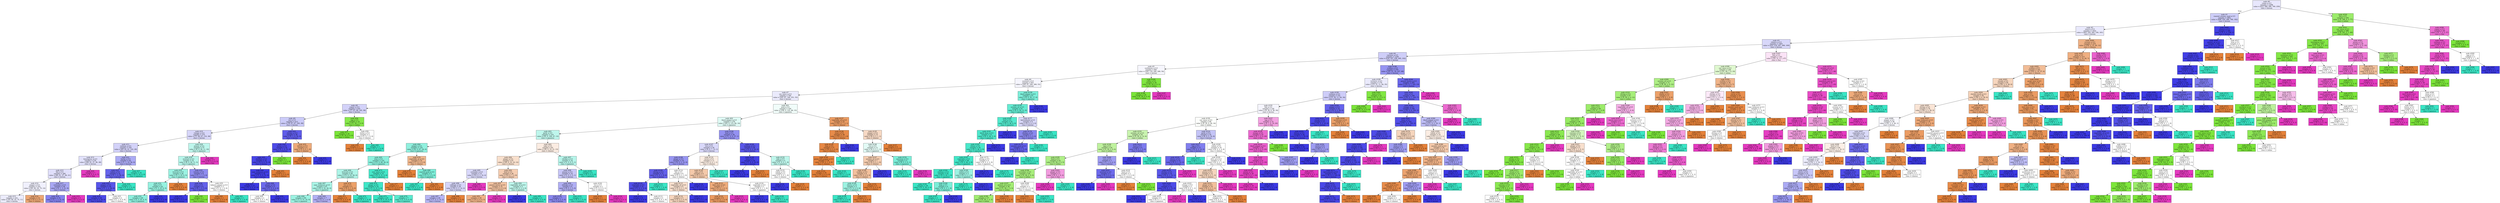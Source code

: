 digraph Tree {
node [shape=box, style="filled", color="black"] ;
0 [label=<node &#35;0<br/>cumin &le; 0.5<br/>samples = 2298<br/>value = [412, 568, 290, 769, 259]<br/>class = korean>, fillcolor="#3c39e51e"] ;
1 [label=<node &#35;1<br/>roasted_sesame_seed &le; 0.5<br/>samples = 1862<br/>value = [408, 220, 286, 766, 182]<br/>class = korean>, fillcolor="#3c39e53f"] ;
0 -> 1 [labeldistance=2.5, labelangle=45, headlabel="True"] ;
2 [label=<node &#35;2<br/>starch &le; 0.5<br/>samples = 1622<br/>value = [403, 220, 282, 536, 181]<br/>class = korean>, fillcolor="#3c39e51c"] ;
1 -> 2 ;
3 [label=<node &#35;3<br/>cilantro &le; 0.5<br/>samples = 1403<br/>value = [253, 218, 267, 496, 169]<br/>class = korean>, fillcolor="#3c39e533"] ;
2 -> 3 ;
4 [label=<node &#35;4<br/>cayenne &le; 0.5<br/>samples = 1240<br/>value = [218, 167, 258, 495, 102]<br/>class = korean>, fillcolor="#3c39e53e"] ;
3 -> 4 ;
5 [label=<node &#35;5<br/>cardamom &le; 0.5<br/>samples = 861<br/>value = [183, 116, 240, 268, 54]<br/>class = korean>, fillcolor="#3c39e50b"] ;
4 -> 5 ;
6 [label=<node &#35;6<br/>seaweed &le; 0.5<br/>samples = 831<br/>value = [183, 87, 240, 268, 53]<br/>class = korean>, fillcolor="#3c39e50c"] ;
5 -> 6 ;
7 [label=<node &#35;7<br/>soy_sauce &le; 0.5<br/>samples = 764<br/>value = [183, 87, 190, 251, 53]<br/>class = korean>, fillcolor="#3c39e51b"] ;
6 -> 7 ;
8 [label=<node &#35;8<br/>yogurt &le; 0.5<br/>samples = 435<br/>value = [77, 87, 68, 165, 38]<br/>class = korean>, fillcolor="#3c39e539"] ;
7 -> 8 ;
9 [label=<node &#35;9<br/>nut &le; 0.5<br/>samples = 413<br/>value = [76, 67, 67, 165, 38]<br/>class = korean>, fillcolor="#3c39e543"] ;
8 -> 9 ;
10 [label=<node &#35;10<br/>vinegar &le; 0.5<br/>samples = 375<br/>value = [71, 66, 67, 133, 38]<br/>class = korean>, fillcolor="#3c39e534"] ;
9 -> 10 ;
11 [label=<node &#35;11<br/>soybean &le; 0.5<br/>samples = 318<br/>value = [65, 62, 41, 122, 28]<br/>class = korean>, fillcolor="#3c39e539"] ;
10 -> 11 ;
12 [label=<node &#35;12<br/>lemongrass &le; 0.5<br/>samples = 276<br/>value = [64, 61, 27, 96, 28]<br/>class = korean>, fillcolor="#3c39e526"] ;
11 -> 12 ;
13 [label=<node &#35;13<br/>fish &le; 0.5<br/>samples = 269<br/>value = [64, 61, 27, 96, 21]<br/>class = korean>, fillcolor="#3c39e528"] ;
12 -> 13 ;
14 [label=<node &#35;14<br/>pepper &le; 0.5<br/>samples = 233<br/>value = [62, 60, 24, 75, 12]<br/>class = korean>, fillcolor="#3c39e513"] ;
13 -> 14 ;
15 [label=<node &#35;15<br/>samples = 221<br/>value = [53, 60, 22, 75, 11]<br/>class = korean>, fillcolor="#3c39e518"] ;
14 -> 15 ;
16 [label=<node &#35;16<br/>samples = 12<br/>value = [9, 0, 2, 0, 1]<br/>class = chinese>, fillcolor="#e58139b2"] ;
14 -> 16 ;
17 [label=<node &#35;17<br/>coriander &le; 0.5<br/>samples = 36<br/>value = [2, 1, 3, 21, 9]<br/>class = korean>, fillcolor="#3c39e571"] ;
13 -> 17 ;
18 [label=<node &#35;18<br/>samples = 31<br/>value = [2, 1, 3, 21, 4]<br/>class = korean>, fillcolor="#3c39e5a1"] ;
17 -> 18 ;
19 [label=<node &#35;19<br/>samples = 5<br/>value = [0, 0, 0, 0, 5]<br/>class = thai>, fillcolor="#e539c0ff"] ;
17 -> 19 ;
20 [label=<node &#35;20<br/>samples = 7<br/>value = [0, 0, 0, 0, 7]<br/>class = thai>, fillcolor="#e539c0ff"] ;
12 -> 20 ;
21 [label=<node &#35;21<br/>barley &le; 0.5<br/>samples = 42<br/>value = [1, 1, 14, 26, 0]<br/>class = korean>, fillcolor="#3c39e56d"] ;
11 -> 21 ;
22 [label=<node &#35;22<br/>radish &le; 0.5<br/>samples = 32<br/>value = [1, 1, 4, 26, 0]<br/>class = korean>, fillcolor="#3c39e5c8"] ;
21 -> 22 ;
23 [label=<node &#35;23<br/>pepper &le; 0.5<br/>samples = 30<br/>value = [1, 1, 2, 26, 0]<br/>class = korean>, fillcolor="#3c39e5db"] ;
22 -> 23 ;
24 [label=<node &#35;24<br/>samples = 28<br/>value = [0, 0, 2, 26, 0]<br/>class = korean>, fillcolor="#3c39e5eb"] ;
23 -> 24 ;
25 [label=<node &#35;25<br/>samples = 2<br/>value = [1, 1, 0, 0, 0]<br/>class = chinese>, fillcolor="#e5813900"] ;
23 -> 25 ;
26 [label=<node &#35;26<br/>samples = 2<br/>value = [0, 0, 2, 0, 0]<br/>class = japanese>, fillcolor="#39e5c5ff"] ;
22 -> 26 ;
27 [label=<node &#35;27<br/>samples = 10<br/>value = [0, 0, 10, 0, 0]<br/>class = japanese>, fillcolor="#39e5c5ff"] ;
21 -> 27 ;
28 [label=<node &#35;28<br/>peanut &le; 0.5<br/>samples = 57<br/>value = [6, 4, 26, 11, 10]<br/>class = japanese>, fillcolor="#39e5c553"] ;
10 -> 28 ;
29 [label=<node &#35;29<br/>mustard &le; 0.5<br/>samples = 52<br/>value = [6, 4, 26, 11, 5]<br/>class = japanese>, fillcolor="#39e5c55d"] ;
28 -> 29 ;
30 [label=<node &#35;30<br/>broccoli &le; 0.5<br/>samples = 44<br/>value = [5, 3, 25, 6, 5]<br/>class = japanese>, fillcolor="#39e5c580"] ;
29 -> 30 ;
31 [label=<node &#35;31<br/>kelp &le; 0.5<br/>samples = 42<br/>value = [3, 3, 25, 6, 5]<br/>class = japanese>, fillcolor="#39e5c587"] ;
30 -> 31 ;
32 [label=<node &#35;32<br/>samples = 40<br/>value = [3, 3, 25, 4, 5]<br/>class = japanese>, fillcolor="#39e5c592"] ;
31 -> 32 ;
33 [label=<node &#35;33<br/>samples = 2<br/>value = [0, 0, 0, 2, 0]<br/>class = korean>, fillcolor="#3c39e5ff"] ;
31 -> 33 ;
34 [label=<node &#35;34<br/>samples = 2<br/>value = [2, 0, 0, 0, 0]<br/>class = chinese>, fillcolor="#e58139ff"] ;
30 -> 34 ;
35 [label=<node &#35;35<br/>tomato &le; 0.5<br/>samples = 8<br/>value = [1, 1, 1, 5, 0]<br/>class = korean>, fillcolor="#3c39e592"] ;
29 -> 35 ;
36 [label=<node &#35;36<br/>wine &le; 0.5<br/>samples = 6<br/>value = [0, 1, 0, 5, 0]<br/>class = korean>, fillcolor="#3c39e5cc"] ;
35 -> 36 ;
37 [label=<node &#35;37<br/>samples = 5<br/>value = [0, 0, 0, 5, 0]<br/>class = korean>, fillcolor="#3c39e5ff"] ;
36 -> 37 ;
38 [label=<node &#35;38<br/>samples = 1<br/>value = [0, 1, 0, 0, 0]<br/>class = indian>, fillcolor="#7be539ff"] ;
36 -> 38 ;
39 [label=<node &#35;39<br/>tabasco_pepper &le; 0.5<br/>samples = 2<br/>value = [1, 0, 1, 0, 0]<br/>class = chinese>, fillcolor="#e5813900"] ;
35 -> 39 ;
40 [label=<node &#35;40<br/>samples = 1<br/>value = [1, 0, 0, 0, 0]<br/>class = chinese>, fillcolor="#e58139ff"] ;
39 -> 40 ;
41 [label=<node &#35;41<br/>samples = 1<br/>value = [0, 0, 1, 0, 0]<br/>class = japanese>, fillcolor="#39e5c5ff"] ;
39 -> 41 ;
42 [label=<node &#35;42<br/>samples = 5<br/>value = [0, 0, 0, 0, 5]<br/>class = thai>, fillcolor="#e539c0ff"] ;
28 -> 42 ;
43 [label=<node &#35;43<br/>chicken &le; 0.5<br/>samples = 38<br/>value = [5, 1, 0, 32, 0]<br/>class = korean>, fillcolor="#3c39e5d1"] ;
9 -> 43 ;
44 [label=<node &#35;44<br/>butter &le; 0.5<br/>samples = 34<br/>value = [2, 1, 0, 31, 0]<br/>class = korean>, fillcolor="#3c39e5e7"] ;
43 -> 44 ;
45 [label=<node &#35;45<br/>shellfish &le; 0.5<br/>samples = 33<br/>value = [2, 0, 0, 31, 0]<br/>class = korean>, fillcolor="#3c39e5ef"] ;
44 -> 45 ;
46 [label=<node &#35;46<br/>cane_molasses &le; 0.5<br/>samples = 32<br/>value = [1, 0, 0, 31, 0]<br/>class = korean>, fillcolor="#3c39e5f7"] ;
45 -> 46 ;
47 [label=<node &#35;47<br/>samples = 27<br/>value = [0, 0, 0, 27, 0]<br/>class = korean>, fillcolor="#3c39e5ff"] ;
46 -> 47 ;
48 [label=<node &#35;48<br/>ginger &le; 0.5<br/>samples = 5<br/>value = [1, 0, 0, 4, 0]<br/>class = korean>, fillcolor="#3c39e5bf"] ;
46 -> 48 ;
49 [label=<node &#35;49<br/>samples = 2<br/>value = [1, 0, 0, 1, 0]<br/>class = chinese>, fillcolor="#e5813900"] ;
48 -> 49 ;
50 [label=<node &#35;50<br/>samples = 3<br/>value = [0, 0, 0, 3, 0]<br/>class = korean>, fillcolor="#3c39e5ff"] ;
48 -> 50 ;
51 [label=<node &#35;51<br/>samples = 1<br/>value = [1, 0, 0, 0, 0]<br/>class = chinese>, fillcolor="#e58139ff"] ;
45 -> 51 ;
52 [label=<node &#35;52<br/>samples = 1<br/>value = [0, 1, 0, 0, 0]<br/>class = indian>, fillcolor="#7be539ff"] ;
44 -> 52 ;
53 [label=<node &#35;53<br/>lettuce &le; 0.5<br/>samples = 4<br/>value = [3, 0, 0, 1, 0]<br/>class = chinese>, fillcolor="#e58139aa"] ;
43 -> 53 ;
54 [label=<node &#35;54<br/>samples = 3<br/>value = [3, 0, 0, 0, 0]<br/>class = chinese>, fillcolor="#e58139ff"] ;
53 -> 54 ;
55 [label=<node &#35;55<br/>samples = 1<br/>value = [0, 0, 0, 1, 0]<br/>class = korean>, fillcolor="#3c39e5ff"] ;
53 -> 55 ;
56 [label=<node &#35;56<br/>egg &le; 0.5<br/>samples = 22<br/>value = [1, 20, 1, 0, 0]<br/>class = indian>, fillcolor="#7be539e7"] ;
8 -> 56 ;
57 [label=<node &#35;57<br/>samples = 20<br/>value = [0, 20, 0, 0, 0]<br/>class = indian>, fillcolor="#7be539ff"] ;
56 -> 57 ;
58 [label=<node &#35;58<br/>butter &le; 0.5<br/>samples = 2<br/>value = [1, 0, 1, 0, 0]<br/>class = chinese>, fillcolor="#e5813900"] ;
56 -> 58 ;
59 [label=<node &#35;59<br/>samples = 1<br/>value = [1, 0, 0, 0, 0]<br/>class = chinese>, fillcolor="#e58139ff"] ;
58 -> 59 ;
60 [label=<node &#35;60<br/>samples = 1<br/>value = [0, 0, 1, 0, 0]<br/>class = japanese>, fillcolor="#39e5c5ff"] ;
58 -> 60 ;
61 [label=<node &#35;61<br/>pork &le; 0.5<br/>samples = 329<br/>value = [106, 0, 122, 86, 15]<br/>class = japanese>, fillcolor="#39e5c512"] ;
7 -> 61 ;
62 [label=<node &#35;62<br/>black_pepper &le; 0.5<br/>samples = 276<br/>value = [63, 0, 115, 84, 14]<br/>class = japanese>, fillcolor="#39e5c529"] ;
61 -> 62 ;
63 [label=<node &#35;63<br/>garlic &le; 0.5<br/>samples = 218<br/>value = [52, 0, 106, 47, 13]<br/>class = japanese>, fillcolor="#39e5c553"] ;
62 -> 63 ;
64 [label=<node &#35;64<br/>pepper &le; 0.5<br/>samples = 135<br/>value = [22, 0, 87, 26, 0]<br/>class = japanese>, fillcolor="#39e5c58f"] ;
63 -> 64 ;
65 [label=<node &#35;65<br/>wine &le; 0.5<br/>samples = 125<br/>value = [15, 0, 84, 26, 0]<br/>class = japanese>, fillcolor="#39e5c595"] ;
64 -> 65 ;
66 [label=<node &#35;66<br/>broccoli &le; 0.5<br/>samples = 92<br/>value = [13, 0, 53, 26, 0]<br/>class = japanese>, fillcolor="#39e5c568"] ;
65 -> 66 ;
67 [label=<node &#35;67<br/>cane_molasses &le; 0.5<br/>samples = 87<br/>value = [9, 0, 52, 26, 0]<br/>class = japanese>, fillcolor="#39e5c56d"] ;
66 -> 67 ;
68 [label=<node &#35;68<br/>samples = 80<br/>value = [7, 0, 51, 22, 0]<br/>class = japanese>, fillcolor="#39e5c57f"] ;
67 -> 68 ;
69 [label=<node &#35;69<br/>samples = 7<br/>value = [2, 0, 1, 4, 0]<br/>class = korean>, fillcolor="#3c39e566"] ;
67 -> 69 ;
70 [label=<node &#35;70<br/>rice &le; 0.5<br/>samples = 5<br/>value = [4, 0, 1, 0, 0]<br/>class = chinese>, fillcolor="#e58139bf"] ;
66 -> 70 ;
71 [label=<node &#35;71<br/>samples = 4<br/>value = [4, 0, 0, 0, 0]<br/>class = chinese>, fillcolor="#e58139ff"] ;
70 -> 71 ;
72 [label=<node &#35;72<br/>samples = 1<br/>value = [0, 0, 1, 0, 0]<br/>class = japanese>, fillcolor="#39e5c5ff"] ;
70 -> 72 ;
73 [label=<node &#35;73<br/>star_anise &le; 0.5<br/>samples = 33<br/>value = [2, 0, 31, 0, 0]<br/>class = japanese>, fillcolor="#39e5c5ef"] ;
65 -> 73 ;
74 [label=<node &#35;74<br/>ginger &le; 0.5<br/>samples = 32<br/>value = [1, 0, 31, 0, 0]<br/>class = japanese>, fillcolor="#39e5c5f7"] ;
73 -> 74 ;
75 [label=<node &#35;75<br/>samples = 25<br/>value = [0, 0, 25, 0, 0]<br/>class = japanese>, fillcolor="#39e5c5ff"] ;
74 -> 75 ;
76 [label=<node &#35;76<br/>samples = 7<br/>value = [1, 0, 6, 0, 0]<br/>class = japanese>, fillcolor="#39e5c5d4"] ;
74 -> 76 ;
77 [label=<node &#35;77<br/>samples = 1<br/>value = [1, 0, 0, 0, 0]<br/>class = chinese>, fillcolor="#e58139ff"] ;
73 -> 77 ;
78 [label=<node &#35;78<br/>vegetable_oil &le; 0.5<br/>samples = 10<br/>value = [7, 0, 3, 0, 0]<br/>class = chinese>, fillcolor="#e5813992"] ;
64 -> 78 ;
79 [label=<node &#35;79<br/>samples = 6<br/>value = [6, 0, 0, 0, 0]<br/>class = chinese>, fillcolor="#e58139ff"] ;
78 -> 79 ;
80 [label=<node &#35;80<br/>roasted_pork &le; 0.5<br/>samples = 4<br/>value = [1, 0, 3, 0, 0]<br/>class = japanese>, fillcolor="#39e5c5aa"] ;
78 -> 80 ;
81 [label=<node &#35;81<br/>samples = 3<br/>value = [0, 0, 3, 0, 0]<br/>class = japanese>, fillcolor="#39e5c5ff"] ;
80 -> 81 ;
82 [label=<node &#35;82<br/>samples = 1<br/>value = [1, 0, 0, 0, 0]<br/>class = chinese>, fillcolor="#e58139ff"] ;
80 -> 82 ;
83 [label=<node &#35;83<br/>sake &le; 0.5<br/>samples = 83<br/>value = [30, 0, 19, 21, 13]<br/>class = chinese>, fillcolor="#e5813925"] ;
63 -> 83 ;
84 [label=<node &#35;84<br/>ginger &le; 0.5<br/>samples = 67<br/>value = [29, 0, 10, 16, 12]<br/>class = chinese>, fillcolor="#e5813941"] ;
83 -> 84 ;
85 [label=<node &#35;85<br/>coriander &le; 0.5<br/>samples = 31<br/>value = [10, 0, 3, 14, 4]<br/>class = korean>, fillcolor="#3c39e531"] ;
84 -> 85 ;
86 [label=<node &#35;86<br/>cabbage &le; 0.5<br/>samples = 29<br/>value = [10, 0, 3, 14, 2]<br/>class = korean>, fillcolor="#3c39e536"] ;
85 -> 86 ;
87 [label=<node &#35;87<br/>samples = 26<br/>value = [7, 0, 3, 14, 2]<br/>class = korean>, fillcolor="#3c39e55e"] ;
86 -> 87 ;
88 [label=<node &#35;88<br/>samples = 3<br/>value = [3, 0, 0, 0, 0]<br/>class = chinese>, fillcolor="#e58139ff"] ;
86 -> 88 ;
89 [label=<node &#35;89<br/>samples = 2<br/>value = [0, 0, 0, 0, 2]<br/>class = thai>, fillcolor="#e539c0ff"] ;
85 -> 89 ;
90 [label=<node &#35;90<br/>beef &le; 0.5<br/>samples = 36<br/>value = [19, 0, 7, 2, 8]<br/>class = chinese>, fillcolor="#e5813964"] ;
84 -> 90 ;
91 [label=<node &#35;91<br/>peanut_butter &le; 0.5<br/>samples = 31<br/>value = [19, 0, 4, 0, 8]<br/>class = chinese>, fillcolor="#e581397a"] ;
90 -> 91 ;
92 [label=<node &#35;92<br/>samples = 28<br/>value = [19, 0, 4, 0, 5]<br/>class = chinese>, fillcolor="#e581399b"] ;
91 -> 92 ;
93 [label=<node &#35;93<br/>samples = 3<br/>value = [0, 0, 0, 0, 3]<br/>class = thai>, fillcolor="#e539c0ff"] ;
91 -> 93 ;
94 [label=<node &#35;94<br/>vegetable_oil &le; 0.5<br/>samples = 5<br/>value = [0, 0, 3, 2, 0]<br/>class = japanese>, fillcolor="#39e5c555"] ;
90 -> 94 ;
95 [label=<node &#35;95<br/>samples = 2<br/>value = [0, 0, 0, 2, 0]<br/>class = korean>, fillcolor="#3c39e5ff"] ;
94 -> 95 ;
96 [label=<node &#35;96<br/>samples = 3<br/>value = [0, 0, 3, 0, 0]<br/>class = japanese>, fillcolor="#39e5c5ff"] ;
94 -> 96 ;
97 [label=<node &#35;97<br/>chicken &le; 0.5<br/>samples = 16<br/>value = [1, 0, 9, 5, 1]<br/>class = japanese>, fillcolor="#39e5c55d"] ;
83 -> 97 ;
98 [label=<node &#35;98<br/>peanut &le; 0.5<br/>samples = 10<br/>value = [1, 0, 3, 5, 1]<br/>class = korean>, fillcolor="#3c39e549"] ;
97 -> 98 ;
99 [label=<node &#35;99<br/>shiitake &le; 0.5<br/>samples = 8<br/>value = [0, 0, 3, 5, 0]<br/>class = korean>, fillcolor="#3c39e566"] ;
98 -> 99 ;
100 [label=<node &#35;100<br/>samples = 7<br/>value = [0, 0, 2, 5, 0]<br/>class = korean>, fillcolor="#3c39e599"] ;
99 -> 100 ;
101 [label=<node &#35;101<br/>samples = 1<br/>value = [0, 0, 1, 0, 0]<br/>class = japanese>, fillcolor="#39e5c5ff"] ;
99 -> 101 ;
102 [label=<node &#35;102<br/>rice &le; 0.5<br/>samples = 2<br/>value = [1, 0, 0, 0, 1]<br/>class = chinese>, fillcolor="#e5813900"] ;
98 -> 102 ;
103 [label=<node &#35;103<br/>samples = 1<br/>value = [1, 0, 0, 0, 0]<br/>class = chinese>, fillcolor="#e58139ff"] ;
102 -> 103 ;
104 [label=<node &#35;104<br/>samples = 1<br/>value = [0, 0, 0, 0, 1]<br/>class = thai>, fillcolor="#e539c0ff"] ;
102 -> 104 ;
105 [label=<node &#35;105<br/>samples = 6<br/>value = [0, 0, 6, 0, 0]<br/>class = japanese>, fillcolor="#39e5c5ff"] ;
97 -> 105 ;
106 [label=<node &#35;106<br/>beef &le; 0.5<br/>samples = 58<br/>value = [11, 0, 9, 37, 1]<br/>class = korean>, fillcolor="#3c39e58d"] ;
62 -> 106 ;
107 [label=<node &#35;107<br/>rice &le; 0.5<br/>samples = 30<br/>value = [9, 0, 7, 13, 1]<br/>class = korean>, fillcolor="#3c39e531"] ;
106 -> 107 ;
108 [label=<node &#35;108<br/>ginger &le; 0.5<br/>samples = 19<br/>value = [4, 0, 3, 12, 0]<br/>class = korean>, fillcolor="#3c39e588"] ;
107 -> 108 ;
109 [label=<node &#35;109<br/>shrimp &le; 0.5<br/>samples = 11<br/>value = [1, 0, 1, 9, 0]<br/>class = korean>, fillcolor="#3c39e5cc"] ;
108 -> 109 ;
110 [label=<node &#35;110<br/>vegetable &le; 0.5<br/>samples = 10<br/>value = [1, 0, 0, 9, 0]<br/>class = korean>, fillcolor="#3c39e5e3"] ;
109 -> 110 ;
111 [label=<node &#35;111<br/>samples = 8<br/>value = [0, 0, 0, 8, 0]<br/>class = korean>, fillcolor="#3c39e5ff"] ;
110 -> 111 ;
112 [label=<node &#35;112<br/>samples = 2<br/>value = [1, 0, 0, 1, 0]<br/>class = chinese>, fillcolor="#e5813900"] ;
110 -> 112 ;
113 [label=<node &#35;113<br/>samples = 1<br/>value = [0, 0, 1, 0, 0]<br/>class = japanese>, fillcolor="#39e5c5ff"] ;
109 -> 113 ;
114 [label=<node &#35;114<br/>fish &le; 0.5<br/>samples = 8<br/>value = [3, 0, 2, 3, 0]<br/>class = chinese>, fillcolor="#e5813900"] ;
108 -> 114 ;
115 [label=<node &#35;115<br/>vegetable_oil &le; 0.5<br/>samples = 6<br/>value = [3, 0, 2, 1, 0]<br/>class = chinese>, fillcolor="#e5813940"] ;
114 -> 115 ;
116 [label=<node &#35;116<br/>samples = 5<br/>value = [3, 0, 2, 0, 0]<br/>class = chinese>, fillcolor="#e5813955"] ;
115 -> 116 ;
117 [label=<node &#35;117<br/>samples = 1<br/>value = [0, 0, 0, 1, 0]<br/>class = korean>, fillcolor="#3c39e5ff"] ;
115 -> 117 ;
118 [label=<node &#35;118<br/>samples = 2<br/>value = [0, 0, 0, 2, 0]<br/>class = korean>, fillcolor="#3c39e5ff"] ;
114 -> 118 ;
119 [label=<node &#35;119<br/>carrot &le; 0.5<br/>samples = 11<br/>value = [5, 0, 4, 1, 1]<br/>class = chinese>, fillcolor="#e5813924"] ;
107 -> 119 ;
120 [label=<node &#35;120<br/>sake &le; 0.5<br/>samples = 9<br/>value = [5, 0, 2, 1, 1]<br/>class = chinese>, fillcolor="#e581396d"] ;
119 -> 120 ;
121 [label=<node &#35;121<br/>lime_juice &le; 0.5<br/>samples = 7<br/>value = [5, 0, 1, 0, 1]<br/>class = chinese>, fillcolor="#e58139aa"] ;
120 -> 121 ;
122 [label=<node &#35;122<br/>samples = 6<br/>value = [5, 0, 1, 0, 0]<br/>class = chinese>, fillcolor="#e58139cc"] ;
121 -> 122 ;
123 [label=<node &#35;123<br/>samples = 1<br/>value = [0, 0, 0, 0, 1]<br/>class = thai>, fillcolor="#e539c0ff"] ;
121 -> 123 ;
124 [label=<node &#35;124<br/>vegetable &le; 0.5<br/>samples = 2<br/>value = [0, 0, 1, 1, 0]<br/>class = japanese>, fillcolor="#39e5c500"] ;
120 -> 124 ;
125 [label=<node &#35;125<br/>samples = 1<br/>value = [0, 0, 0, 1, 0]<br/>class = korean>, fillcolor="#3c39e5ff"] ;
124 -> 125 ;
126 [label=<node &#35;126<br/>samples = 1<br/>value = [0, 0, 1, 0, 0]<br/>class = japanese>, fillcolor="#39e5c5ff"] ;
124 -> 126 ;
127 [label=<node &#35;127<br/>samples = 2<br/>value = [0, 0, 2, 0, 0]<br/>class = japanese>, fillcolor="#39e5c5ff"] ;
119 -> 127 ;
128 [label=<node &#35;128<br/>soybean &le; 0.5<br/>samples = 28<br/>value = [2, 0, 2, 24, 0]<br/>class = korean>, fillcolor="#3c39e5d8"] ;
106 -> 128 ;
129 [label=<node &#35;129<br/>leek &le; 0.5<br/>samples = 24<br/>value = [1, 0, 0, 23, 0]<br/>class = korean>, fillcolor="#3c39e5f4"] ;
128 -> 129 ;
130 [label=<node &#35;130<br/>samples = 23<br/>value = [0, 0, 0, 23, 0]<br/>class = korean>, fillcolor="#3c39e5ff"] ;
129 -> 130 ;
131 [label=<node &#35;131<br/>samples = 1<br/>value = [1, 0, 0, 0, 0]<br/>class = chinese>, fillcolor="#e58139ff"] ;
129 -> 131 ;
132 [label=<node &#35;132<br/>sake &le; 0.5<br/>samples = 4<br/>value = [1, 0, 2, 1, 0]<br/>class = japanese>, fillcolor="#39e5c555"] ;
128 -> 132 ;
133 [label=<node &#35;133<br/>radish &le; 0.5<br/>samples = 2<br/>value = [1, 0, 0, 1, 0]<br/>class = chinese>, fillcolor="#e5813900"] ;
132 -> 133 ;
134 [label=<node &#35;134<br/>samples = 1<br/>value = [0, 0, 0, 1, 0]<br/>class = korean>, fillcolor="#3c39e5ff"] ;
133 -> 134 ;
135 [label=<node &#35;135<br/>samples = 1<br/>value = [1, 0, 0, 0, 0]<br/>class = chinese>, fillcolor="#e58139ff"] ;
133 -> 135 ;
136 [label=<node &#35;136<br/>samples = 2<br/>value = [0, 0, 2, 0, 0]<br/>class = japanese>, fillcolor="#39e5c5ff"] ;
132 -> 136 ;
137 [label=<node &#35;137<br/>vegetable_oil &le; 0.5<br/>samples = 53<br/>value = [43, 0, 7, 2, 1]<br/>class = chinese>, fillcolor="#e58139c8"] ;
61 -> 137 ;
138 [label=<node &#35;138<br/>yeast &le; 0.5<br/>samples = 38<br/>value = [35, 0, 2, 1, 0]<br/>class = chinese>, fillcolor="#e58139ea"] ;
137 -> 138 ;
139 [label=<node &#35;139<br/>clam &le; 0.5<br/>samples = 37<br/>value = [35, 0, 2, 0, 0]<br/>class = chinese>, fillcolor="#e58139f0"] ;
138 -> 139 ;
140 [label=<node &#35;140<br/>green_bell_pepper &le; 0.5<br/>samples = 36<br/>value = [35, 0, 1, 0, 0]<br/>class = chinese>, fillcolor="#e58139f8"] ;
139 -> 140 ;
141 [label=<node &#35;141<br/>samples = 35<br/>value = [35, 0, 0, 0, 0]<br/>class = chinese>, fillcolor="#e58139ff"] ;
140 -> 141 ;
142 [label=<node &#35;142<br/>samples = 1<br/>value = [0, 0, 1, 0, 0]<br/>class = japanese>, fillcolor="#39e5c5ff"] ;
140 -> 142 ;
143 [label=<node &#35;143<br/>samples = 1<br/>value = [0, 0, 1, 0, 0]<br/>class = japanese>, fillcolor="#39e5c5ff"] ;
139 -> 143 ;
144 [label=<node &#35;144<br/>samples = 1<br/>value = [0, 0, 0, 1, 0]<br/>class = korean>, fillcolor="#3c39e5ff"] ;
138 -> 144 ;
145 [label=<node &#35;145<br/>pepper &le; 0.5<br/>samples = 15<br/>value = [8, 0, 5, 1, 1]<br/>class = chinese>, fillcolor="#e581394c"] ;
137 -> 145 ;
146 [label=<node &#35;146<br/>rice &le; 0.5<br/>samples = 11<br/>value = [4, 0, 5, 1, 1]<br/>class = japanese>, fillcolor="#39e5c524"] ;
145 -> 146 ;
147 [label=<node &#35;147<br/>sesame_oil &le; 0.5<br/>samples = 7<br/>value = [4, 0, 2, 1, 0]<br/>class = chinese>, fillcolor="#e5813966"] ;
146 -> 147 ;
148 [label=<node &#35;148<br/>scallion &le; 0.5<br/>samples = 6<br/>value = [4, 0, 2, 0, 0]<br/>class = chinese>, fillcolor="#e581397f"] ;
147 -> 148 ;
149 [label=<node &#35;149<br/>sherry &le; 0.5<br/>samples = 3<br/>value = [1, 0, 2, 0, 0]<br/>class = japanese>, fillcolor="#39e5c57f"] ;
148 -> 149 ;
150 [label=<node &#35;150<br/>samples = 2<br/>value = [0, 0, 2, 0, 0]<br/>class = japanese>, fillcolor="#39e5c5ff"] ;
149 -> 150 ;
151 [label=<node &#35;151<br/>samples = 1<br/>value = [1, 0, 0, 0, 0]<br/>class = chinese>, fillcolor="#e58139ff"] ;
149 -> 151 ;
152 [label=<node &#35;152<br/>samples = 3<br/>value = [3, 0, 0, 0, 0]<br/>class = chinese>, fillcolor="#e58139ff"] ;
148 -> 152 ;
153 [label=<node &#35;153<br/>samples = 1<br/>value = [0, 0, 0, 1, 0]<br/>class = korean>, fillcolor="#3c39e5ff"] ;
147 -> 153 ;
154 [label=<node &#35;154<br/>macaroni &le; 0.5<br/>samples = 4<br/>value = [0, 0, 3, 0, 1]<br/>class = japanese>, fillcolor="#39e5c5aa"] ;
146 -> 154 ;
155 [label=<node &#35;155<br/>samples = 3<br/>value = [0, 0, 3, 0, 0]<br/>class = japanese>, fillcolor="#39e5c5ff"] ;
154 -> 155 ;
156 [label=<node &#35;156<br/>samples = 1<br/>value = [0, 0, 0, 0, 1]<br/>class = thai>, fillcolor="#e539c0ff"] ;
154 -> 156 ;
157 [label=<node &#35;157<br/>samples = 4<br/>value = [4, 0, 0, 0, 0]<br/>class = chinese>, fillcolor="#e58139ff"] ;
145 -> 157 ;
158 [label=<node &#35;158<br/>black_pepper &le; 0.5<br/>samples = 67<br/>value = [0, 0, 50, 17, 0]<br/>class = japanese>, fillcolor="#39e5c5a8"] ;
6 -> 158 ;
159 [label=<node &#35;159<br/>sesame_oil &le; 0.5<br/>samples = 61<br/>value = [0, 0, 50, 11, 0]<br/>class = japanese>, fillcolor="#39e5c5c7"] ;
158 -> 159 ;
160 [label=<node &#35;160<br/>beef &le; 0.5<br/>samples = 52<br/>value = [0, 0, 46, 6, 0]<br/>class = japanese>, fillcolor="#39e5c5de"] ;
159 -> 160 ;
161 [label=<node &#35;161<br/>black_bean &le; 0.5<br/>samples = 51<br/>value = [0, 0, 46, 5, 0]<br/>class = japanese>, fillcolor="#39e5c5e3"] ;
160 -> 161 ;
162 [label=<node &#35;162<br/>wheat &le; 0.5<br/>samples = 50<br/>value = [0, 0, 46, 4, 0]<br/>class = japanese>, fillcolor="#39e5c5e9"] ;
161 -> 162 ;
163 [label=<node &#35;163<br/>vegetable &le; 0.5<br/>samples = 46<br/>value = [0, 0, 44, 2, 0]<br/>class = japanese>, fillcolor="#39e5c5f3"] ;
162 -> 163 ;
164 [label=<node &#35;164<br/>soybean &le; 0.5<br/>samples = 43<br/>value = [0, 0, 42, 1, 0]<br/>class = japanese>, fillcolor="#39e5c5f9"] ;
163 -> 164 ;
165 [label=<node &#35;165<br/>samples = 39<br/>value = [0, 0, 39, 0, 0]<br/>class = japanese>, fillcolor="#39e5c5ff"] ;
164 -> 165 ;
166 [label=<node &#35;166<br/>kelp &le; 0.5<br/>samples = 4<br/>value = [0, 0, 3, 1, 0]<br/>class = japanese>, fillcolor="#39e5c5aa"] ;
164 -> 166 ;
167 [label=<node &#35;167<br/>samples = 3<br/>value = [0, 0, 3, 0, 0]<br/>class = japanese>, fillcolor="#39e5c5ff"] ;
166 -> 167 ;
168 [label=<node &#35;168<br/>samples = 1<br/>value = [0, 0, 0, 1, 0]<br/>class = korean>, fillcolor="#3c39e5ff"] ;
166 -> 168 ;
169 [label=<node &#35;169<br/>radish &le; 0.5<br/>samples = 3<br/>value = [0, 0, 2, 1, 0]<br/>class = japanese>, fillcolor="#39e5c57f"] ;
163 -> 169 ;
170 [label=<node &#35;170<br/>samples = 2<br/>value = [0, 0, 2, 0, 0]<br/>class = japanese>, fillcolor="#39e5c5ff"] ;
169 -> 170 ;
171 [label=<node &#35;171<br/>samples = 1<br/>value = [0, 0, 0, 1, 0]<br/>class = korean>, fillcolor="#3c39e5ff"] ;
169 -> 171 ;
172 [label=<node &#35;172<br/>shrimp &le; 0.5<br/>samples = 4<br/>value = [0, 0, 2, 2, 0]<br/>class = japanese>, fillcolor="#39e5c500"] ;
162 -> 172 ;
173 [label=<node &#35;173<br/>samples = 2<br/>value = [0, 0, 0, 2, 0]<br/>class = korean>, fillcolor="#3c39e5ff"] ;
172 -> 173 ;
174 [label=<node &#35;174<br/>samples = 2<br/>value = [0, 0, 2, 0, 0]<br/>class = japanese>, fillcolor="#39e5c5ff"] ;
172 -> 174 ;
175 [label=<node &#35;175<br/>samples = 1<br/>value = [0, 0, 0, 1, 0]<br/>class = korean>, fillcolor="#3c39e5ff"] ;
161 -> 175 ;
176 [label=<node &#35;176<br/>samples = 1<br/>value = [0, 0, 0, 1, 0]<br/>class = korean>, fillcolor="#3c39e5ff"] ;
160 -> 176 ;
177 [label=<node &#35;177<br/>katsuobushi &le; 0.5<br/>samples = 9<br/>value = [0, 0, 4, 5, 0]<br/>class = korean>, fillcolor="#3c39e533"] ;
159 -> 177 ;
178 [label=<node &#35;178<br/>chicken &le; 0.5<br/>samples = 7<br/>value = [0, 0, 2, 5, 0]<br/>class = korean>, fillcolor="#3c39e599"] ;
177 -> 178 ;
179 [label=<node &#35;179<br/>sesame_seed &le; 0.5<br/>samples = 6<br/>value = [0, 0, 1, 5, 0]<br/>class = korean>, fillcolor="#3c39e5cc"] ;
178 -> 179 ;
180 [label=<node &#35;180<br/>samples = 5<br/>value = [0, 0, 0, 5, 0]<br/>class = korean>, fillcolor="#3c39e5ff"] ;
179 -> 180 ;
181 [label=<node &#35;181<br/>samples = 1<br/>value = [0, 0, 1, 0, 0]<br/>class = japanese>, fillcolor="#39e5c5ff"] ;
179 -> 181 ;
182 [label=<node &#35;182<br/>samples = 1<br/>value = [0, 0, 1, 0, 0]<br/>class = japanese>, fillcolor="#39e5c5ff"] ;
178 -> 182 ;
183 [label=<node &#35;183<br/>samples = 2<br/>value = [0, 0, 2, 0, 0]<br/>class = japanese>, fillcolor="#39e5c5ff"] ;
177 -> 183 ;
184 [label=<node &#35;184<br/>samples = 6<br/>value = [0, 0, 0, 6, 0]<br/>class = korean>, fillcolor="#3c39e5ff"] ;
158 -> 184 ;
185 [label=<node &#35;185<br/>coffee &le; 0.5<br/>samples = 30<br/>value = [0, 29, 0, 0, 1]<br/>class = indian>, fillcolor="#7be539f6"] ;
5 -> 185 ;
186 [label=<node &#35;186<br/>samples = 29<br/>value = [0, 29, 0, 0, 0]<br/>class = indian>, fillcolor="#7be539ff"] ;
185 -> 186 ;
187 [label=<node &#35;187<br/>samples = 1<br/>value = [0, 0, 0, 0, 1]<br/>class = thai>, fillcolor="#e539c0ff"] ;
185 -> 187 ;
188 [label=<node &#35;188<br/>scallion &le; 0.5<br/>samples = 379<br/>value = [35, 51, 18, 227, 48]<br/>class = korean>, fillcolor="#3c39e589"] ;
4 -> 188 ;
189 [label=<node &#35;189<br/>turmeric &le; 0.5<br/>samples = 174<br/>value = [13, 51, 11, 64, 35]<br/>class = korean>, fillcolor="#3c39e51b"] ;
188 -> 189 ;
190 [label=<node &#35;190<br/>soybean &le; 0.5<br/>samples = 152<br/>value = [13, 30, 11, 64, 34]<br/>class = korean>, fillcolor="#3c39e541"] ;
189 -> 190 ;
191 [label=<node &#35;191<br/>fish &le; 0.5<br/>samples = 120<br/>value = [9, 30, 9, 38, 34]<br/>class = korean>, fillcolor="#3c39e50c"] ;
190 -> 191 ;
192 [label=<node &#35;192<br/>soy_sauce &le; 0.5<br/>samples = 89<br/>value = [9, 29, 9, 28, 14]<br/>class = indian>, fillcolor="#7be53904"] ;
191 -> 192 ;
193 [label=<node &#35;193<br/>sesame_oil &le; 0.5<br/>samples = 54<br/>value = [3, 29, 4, 12, 6]<br/>class = indian>, fillcolor="#7be53967"] ;
192 -> 193 ;
194 [label=<node &#35;194<br/>egg &le; 0.5<br/>samples = 50<br/>value = [3, 29, 3, 9, 6]<br/>class = indian>, fillcolor="#7be5397c"] ;
193 -> 194 ;
195 [label=<node &#35;195<br/>basil &le; 0.5<br/>samples = 43<br/>value = [2, 28, 3, 5, 5]<br/>class = indian>, fillcolor="#7be5399a"] ;
194 -> 195 ;
196 [label=<node &#35;196<br/>cucumber &le; 0.5<br/>samples = 40<br/>value = [2, 28, 2, 5, 3]<br/>class = indian>, fillcolor="#7be539a8"] ;
195 -> 196 ;
197 [label=<node &#35;197<br/>peanut_oil &le; 0.5<br/>samples = 38<br/>value = [1, 28, 1, 5, 3]<br/>class = indian>, fillcolor="#7be539b2"] ;
196 -> 197 ;
198 [label=<node &#35;198<br/>samples = 37<br/>value = [0, 28, 1, 5, 3]<br/>class = indian>, fillcolor="#7be539b7"] ;
197 -> 198 ;
199 [label=<node &#35;199<br/>samples = 1<br/>value = [1, 0, 0, 0, 0]<br/>class = chinese>, fillcolor="#e58139ff"] ;
197 -> 199 ;
200 [label=<node &#35;200<br/>rice &le; 0.5<br/>samples = 2<br/>value = [1, 0, 1, 0, 0]<br/>class = chinese>, fillcolor="#e5813900"] ;
196 -> 200 ;
201 [label=<node &#35;201<br/>samples = 1<br/>value = [1, 0, 0, 0, 0]<br/>class = chinese>, fillcolor="#e58139ff"] ;
200 -> 201 ;
202 [label=<node &#35;202<br/>samples = 1<br/>value = [0, 0, 1, 0, 0]<br/>class = japanese>, fillcolor="#39e5c5ff"] ;
200 -> 202 ;
203 [label=<node &#35;203<br/>ginger &le; 0.5<br/>samples = 3<br/>value = [0, 0, 1, 0, 2]<br/>class = thai>, fillcolor="#e539c07f"] ;
195 -> 203 ;
204 [label=<node &#35;204<br/>samples = 2<br/>value = [0, 0, 0, 0, 2]<br/>class = thai>, fillcolor="#e539c0ff"] ;
203 -> 204 ;
205 [label=<node &#35;205<br/>samples = 1<br/>value = [0, 0, 1, 0, 0]<br/>class = japanese>, fillcolor="#39e5c5ff"] ;
203 -> 205 ;
206 [label=<node &#35;206<br/>corn &le; 0.5<br/>samples = 7<br/>value = [1, 1, 0, 4, 1]<br/>class = korean>, fillcolor="#3c39e57f"] ;
194 -> 206 ;
207 [label=<node &#35;207<br/>mustard &le; 0.5<br/>samples = 5<br/>value = [0, 0, 0, 4, 1]<br/>class = korean>, fillcolor="#3c39e5bf"] ;
206 -> 207 ;
208 [label=<node &#35;208<br/>samples = 4<br/>value = [0, 0, 0, 4, 0]<br/>class = korean>, fillcolor="#3c39e5ff"] ;
207 -> 208 ;
209 [label=<node &#35;209<br/>samples = 1<br/>value = [0, 0, 0, 0, 1]<br/>class = thai>, fillcolor="#e539c0ff"] ;
207 -> 209 ;
210 [label=<node &#35;210<br/>basil &le; 0.5<br/>samples = 2<br/>value = [1, 1, 0, 0, 0]<br/>class = chinese>, fillcolor="#e5813900"] ;
206 -> 210 ;
211 [label=<node &#35;211<br/>samples = 1<br/>value = [1, 0, 0, 0, 0]<br/>class = chinese>, fillcolor="#e58139ff"] ;
210 -> 211 ;
212 [label=<node &#35;212<br/>samples = 1<br/>value = [0, 1, 0, 0, 0]<br/>class = indian>, fillcolor="#7be539ff"] ;
210 -> 212 ;
213 [label=<node &#35;213<br/>basil &le; 0.5<br/>samples = 4<br/>value = [0, 0, 1, 3, 0]<br/>class = korean>, fillcolor="#3c39e5aa"] ;
193 -> 213 ;
214 [label=<node &#35;214<br/>samples = 3<br/>value = [0, 0, 0, 3, 0]<br/>class = korean>, fillcolor="#3c39e5ff"] ;
213 -> 214 ;
215 [label=<node &#35;215<br/>samples = 1<br/>value = [0, 0, 1, 0, 0]<br/>class = japanese>, fillcolor="#39e5c5ff"] ;
213 -> 215 ;
216 [label=<node &#35;216<br/>garlic &le; 0.5<br/>samples = 35<br/>value = [6, 0, 5, 16, 8]<br/>class = korean>, fillcolor="#3c39e54c"] ;
192 -> 216 ;
217 [label=<node &#35;217<br/>egg &le; 0.5<br/>samples = 17<br/>value = [0, 0, 3, 12, 2]<br/>class = korean>, fillcolor="#3c39e5a4"] ;
216 -> 217 ;
218 [label=<node &#35;218<br/>sherry &le; 0.5<br/>samples = 15<br/>value = [0, 0, 1, 12, 2]<br/>class = korean>, fillcolor="#3c39e5c4"] ;
217 -> 218 ;
219 [label=<node &#35;219<br/>chicken &le; 0.5<br/>samples = 14<br/>value = [0, 0, 1, 12, 1]<br/>class = korean>, fillcolor="#3c39e5d8"] ;
218 -> 219 ;
220 [label=<node &#35;220<br/>rice &le; 0.5<br/>samples = 12<br/>value = [0, 0, 1, 11, 0]<br/>class = korean>, fillcolor="#3c39e5e8"] ;
219 -> 220 ;
221 [label=<node &#35;221<br/>samples = 10<br/>value = [0, 0, 0, 10, 0]<br/>class = korean>, fillcolor="#3c39e5ff"] ;
220 -> 221 ;
222 [label=<node &#35;222<br/>samples = 2<br/>value = [0, 0, 1, 1, 0]<br/>class = japanese>, fillcolor="#39e5c500"] ;
220 -> 222 ;
223 [label=<node &#35;223<br/>vinegar &le; 0.5<br/>samples = 2<br/>value = [0, 0, 0, 1, 1]<br/>class = korean>, fillcolor="#3c39e500"] ;
219 -> 223 ;
224 [label=<node &#35;224<br/>samples = 1<br/>value = [0, 0, 0, 0, 1]<br/>class = thai>, fillcolor="#e539c0ff"] ;
223 -> 224 ;
225 [label=<node &#35;225<br/>samples = 1<br/>value = [0, 0, 0, 1, 0]<br/>class = korean>, fillcolor="#3c39e5ff"] ;
223 -> 225 ;
226 [label=<node &#35;226<br/>samples = 1<br/>value = [0, 0, 0, 0, 1]<br/>class = thai>, fillcolor="#e539c0ff"] ;
218 -> 226 ;
227 [label=<node &#35;227<br/>samples = 2<br/>value = [0, 0, 2, 0, 0]<br/>class = japanese>, fillcolor="#39e5c5ff"] ;
217 -> 227 ;
228 [label=<node &#35;228<br/>radish &le; 0.5<br/>samples = 18<br/>value = [6, 0, 2, 4, 6]<br/>class = chinese>, fillcolor="#e5813900"] ;
216 -> 228 ;
229 [label=<node &#35;229<br/>olive_oil &le; 0.5<br/>samples = 15<br/>value = [6, 0, 2, 1, 6]<br/>class = chinese>, fillcolor="#e5813900"] ;
228 -> 229 ;
230 [label=<node &#35;230<br/>peanut &le; 0.5<br/>samples = 12<br/>value = [6, 0, 2, 1, 3]<br/>class = chinese>, fillcolor="#e5813955"] ;
229 -> 230 ;
231 [label=<node &#35;231<br/>ginger &le; 0.5<br/>samples = 10<br/>value = [6, 0, 2, 1, 1]<br/>class = chinese>, fillcolor="#e581397f"] ;
230 -> 231 ;
232 [label=<node &#35;232<br/>samples = 6<br/>value = [2, 0, 2, 1, 1]<br/>class = chinese>, fillcolor="#e5813900"] ;
231 -> 232 ;
233 [label=<node &#35;233<br/>samples = 4<br/>value = [4, 0, 0, 0, 0]<br/>class = chinese>, fillcolor="#e58139ff"] ;
231 -> 233 ;
234 [label=<node &#35;234<br/>samples = 2<br/>value = [0, 0, 0, 0, 2]<br/>class = thai>, fillcolor="#e539c0ff"] ;
230 -> 234 ;
235 [label=<node &#35;235<br/>samples = 3<br/>value = [0, 0, 0, 0, 3]<br/>class = thai>, fillcolor="#e539c0ff"] ;
229 -> 235 ;
236 [label=<node &#35;236<br/>samples = 3<br/>value = [0, 0, 0, 3, 0]<br/>class = korean>, fillcolor="#3c39e5ff"] ;
228 -> 236 ;
237 [label=<node &#35;237<br/>egg &le; 0.5<br/>samples = 31<br/>value = [0, 1, 0, 10, 20]<br/>class = thai>, fillcolor="#e539c079"] ;
191 -> 237 ;
238 [label=<node &#35;238<br/>mango &le; 0.5<br/>samples = 25<br/>value = [0, 1, 0, 4, 20]<br/>class = thai>, fillcolor="#e539c0c2"] ;
237 -> 238 ;
239 [label=<node &#35;239<br/>black_pepper &le; 0.5<br/>samples = 24<br/>value = [0, 0, 0, 4, 20]<br/>class = thai>, fillcolor="#e539c0cc"] ;
238 -> 239 ;
240 [label=<node &#35;240<br/>nira &le; 0.5<br/>samples = 21<br/>value = [0, 0, 0, 2, 19]<br/>class = thai>, fillcolor="#e539c0e4"] ;
239 -> 240 ;
241 [label=<node &#35;241<br/>potato &le; 0.5<br/>samples = 20<br/>value = [0, 0, 0, 1, 19]<br/>class = thai>, fillcolor="#e539c0f2"] ;
240 -> 241 ;
242 [label=<node &#35;242<br/>samples = 19<br/>value = [0, 0, 0, 0, 19]<br/>class = thai>, fillcolor="#e539c0ff"] ;
241 -> 242 ;
243 [label=<node &#35;243<br/>samples = 1<br/>value = [0, 0, 0, 1, 0]<br/>class = korean>, fillcolor="#3c39e5ff"] ;
241 -> 243 ;
244 [label=<node &#35;244<br/>samples = 1<br/>value = [0, 0, 0, 1, 0]<br/>class = korean>, fillcolor="#3c39e5ff"] ;
240 -> 244 ;
245 [label=<node &#35;245<br/>lemongrass &le; 0.5<br/>samples = 3<br/>value = [0, 0, 0, 2, 1]<br/>class = korean>, fillcolor="#3c39e57f"] ;
239 -> 245 ;
246 [label=<node &#35;246<br/>samples = 2<br/>value = [0, 0, 0, 2, 0]<br/>class = korean>, fillcolor="#3c39e5ff"] ;
245 -> 246 ;
247 [label=<node &#35;247<br/>samples = 1<br/>value = [0, 0, 0, 0, 1]<br/>class = thai>, fillcolor="#e539c0ff"] ;
245 -> 247 ;
248 [label=<node &#35;248<br/>samples = 1<br/>value = [0, 1, 0, 0, 0]<br/>class = indian>, fillcolor="#7be539ff"] ;
238 -> 248 ;
249 [label=<node &#35;249<br/>samples = 6<br/>value = [0, 0, 0, 6, 0]<br/>class = korean>, fillcolor="#3c39e5ff"] ;
237 -> 249 ;
250 [label=<node &#35;250<br/>pepper &le; 0.5<br/>samples = 32<br/>value = [4, 0, 2, 26, 0]<br/>class = korean>, fillcolor="#3c39e5c8"] ;
190 -> 250 ;
251 [label=<node &#35;251<br/>wasabi &le; 0.5<br/>samples = 27<br/>value = [0, 0, 2, 25, 0]<br/>class = korean>, fillcolor="#3c39e5eb"] ;
250 -> 251 ;
252 [label=<node &#35;252<br/>lettuce &le; 0.5<br/>samples = 26<br/>value = [0, 0, 1, 25, 0]<br/>class = korean>, fillcolor="#3c39e5f5"] ;
251 -> 252 ;
253 [label=<node &#35;253<br/>samples = 23<br/>value = [0, 0, 0, 23, 0]<br/>class = korean>, fillcolor="#3c39e5ff"] ;
252 -> 253 ;
254 [label=<node &#35;254<br/>carrot &le; 0.5<br/>samples = 3<br/>value = [0, 0, 1, 2, 0]<br/>class = korean>, fillcolor="#3c39e57f"] ;
252 -> 254 ;
255 [label=<node &#35;255<br/>samples = 2<br/>value = [0, 0, 0, 2, 0]<br/>class = korean>, fillcolor="#3c39e5ff"] ;
254 -> 255 ;
256 [label=<node &#35;256<br/>samples = 1<br/>value = [0, 0, 1, 0, 0]<br/>class = japanese>, fillcolor="#39e5c5ff"] ;
254 -> 256 ;
257 [label=<node &#35;257<br/>samples = 1<br/>value = [0, 0, 1, 0, 0]<br/>class = japanese>, fillcolor="#39e5c5ff"] ;
251 -> 257 ;
258 [label=<node &#35;258<br/>mushroom &le; 0.5<br/>samples = 5<br/>value = [4, 0, 0, 1, 0]<br/>class = chinese>, fillcolor="#e58139bf"] ;
250 -> 258 ;
259 [label=<node &#35;259<br/>samples = 4<br/>value = [4, 0, 0, 0, 0]<br/>class = chinese>, fillcolor="#e58139ff"] ;
258 -> 259 ;
260 [label=<node &#35;260<br/>samples = 1<br/>value = [0, 0, 0, 1, 0]<br/>class = korean>, fillcolor="#3c39e5ff"] ;
258 -> 260 ;
261 [label=<node &#35;261<br/>basil &le; 0.5<br/>samples = 22<br/>value = [0, 21, 0, 0, 1]<br/>class = indian>, fillcolor="#7be539f3"] ;
189 -> 261 ;
262 [label=<node &#35;262<br/>samples = 21<br/>value = [0, 21, 0, 0, 0]<br/>class = indian>, fillcolor="#7be539ff"] ;
261 -> 262 ;
263 [label=<node &#35;263<br/>samples = 1<br/>value = [0, 0, 0, 0, 1]<br/>class = thai>, fillcolor="#e539c0ff"] ;
261 -> 263 ;
264 [label=<node &#35;264<br/>peanut_butter &le; 0.5<br/>samples = 205<br/>value = [22, 0, 7, 163, 13]<br/>class = korean>, fillcolor="#3c39e5c4"] ;
188 -> 264 ;
265 [label=<node &#35;265<br/>mint &le; 0.5<br/>samples = 199<br/>value = [22, 0, 7, 163, 7]<br/>class = korean>, fillcolor="#3c39e5cb"] ;
264 -> 265 ;
266 [label=<node &#35;266<br/>vinegar &le; 0.5<br/>samples = 194<br/>value = [22, 0, 6, 163, 3]<br/>class = korean>, fillcolor="#3c39e5d1"] ;
265 -> 266 ;
267 [label=<node &#35;267<br/>bean &le; 0.5<br/>samples = 162<br/>value = [11, 0, 4, 145, 2]<br/>class = korean>, fillcolor="#3c39e5e2"] ;
266 -> 267 ;
268 [label=<node &#35;268<br/>cashew &le; 0.5<br/>samples = 157<br/>value = [8, 0, 4, 143, 2]<br/>class = korean>, fillcolor="#3c39e5e7"] ;
267 -> 268 ;
269 [label=<node &#35;269<br/>coconut &le; 0.5<br/>samples = 156<br/>value = [8, 0, 4, 143, 1]<br/>class = korean>, fillcolor="#3c39e5e9"] ;
268 -> 269 ;
270 [label=<node &#35;270<br/>olive_oil &le; 0.5<br/>samples = 155<br/>value = [8, 0, 4, 143, 0]<br/>class = korean>, fillcolor="#3c39e5ea"] ;
269 -> 270 ;
271 [label=<node &#35;271<br/>katsuobushi &le; 0.5<br/>samples = 154<br/>value = [8, 0, 3, 143, 0]<br/>class = korean>, fillcolor="#3c39e5ec"] ;
270 -> 271 ;
272 [label=<node &#35;272<br/>sherry &le; 0.5<br/>samples = 153<br/>value = [8, 0, 2, 143, 0]<br/>class = korean>, fillcolor="#3c39e5ed"] ;
271 -> 272 ;
273 [label=<node &#35;273<br/>samples = 152<br/>value = [7, 0, 2, 143, 0]<br/>class = korean>, fillcolor="#3c39e5ef"] ;
272 -> 273 ;
274 [label=<node &#35;274<br/>samples = 1<br/>value = [1, 0, 0, 0, 0]<br/>class = chinese>, fillcolor="#e58139ff"] ;
272 -> 274 ;
275 [label=<node &#35;275<br/>samples = 1<br/>value = [0, 0, 1, 0, 0]<br/>class = japanese>, fillcolor="#39e5c5ff"] ;
271 -> 275 ;
276 [label=<node &#35;276<br/>samples = 1<br/>value = [0, 0, 1, 0, 0]<br/>class = japanese>, fillcolor="#39e5c5ff"] ;
270 -> 276 ;
277 [label=<node &#35;277<br/>samples = 1<br/>value = [0, 0, 0, 0, 1]<br/>class = thai>, fillcolor="#e539c0ff"] ;
269 -> 277 ;
278 [label=<node &#35;278<br/>samples = 1<br/>value = [0, 0, 0, 0, 1]<br/>class = thai>, fillcolor="#e539c0ff"] ;
268 -> 278 ;
279 [label=<node &#35;279<br/>ginger &le; 0.5<br/>samples = 5<br/>value = [3, 0, 0, 2, 0]<br/>class = chinese>, fillcolor="#e5813955"] ;
267 -> 279 ;
280 [label=<node &#35;280<br/>onion &le; 0.5<br/>samples = 3<br/>value = [1, 0, 0, 2, 0]<br/>class = korean>, fillcolor="#3c39e57f"] ;
279 -> 280 ;
281 [label=<node &#35;281<br/>samples = 2<br/>value = [0, 0, 0, 2, 0]<br/>class = korean>, fillcolor="#3c39e5ff"] ;
280 -> 281 ;
282 [label=<node &#35;282<br/>samples = 1<br/>value = [1, 0, 0, 0, 0]<br/>class = chinese>, fillcolor="#e58139ff"] ;
280 -> 282 ;
283 [label=<node &#35;283<br/>samples = 2<br/>value = [2, 0, 0, 0, 0]<br/>class = chinese>, fillcolor="#e58139ff"] ;
279 -> 283 ;
284 [label=<node &#35;284<br/>black_pepper &le; 0.5<br/>samples = 32<br/>value = [11, 0, 2, 18, 1]<br/>class = korean>, fillcolor="#3c39e555"] ;
266 -> 284 ;
285 [label=<node &#35;285<br/>radish &le; 0.5<br/>samples = 23<br/>value = [11, 0, 2, 9, 1]<br/>class = chinese>, fillcolor="#e5813924"] ;
284 -> 285 ;
286 [label=<node &#35;286<br/>sesame_seed &le; 0.5<br/>samples = 19<br/>value = [11, 0, 2, 5, 1]<br/>class = chinese>, fillcolor="#e581396d"] ;
285 -> 286 ;
287 [label=<node &#35;287<br/>cane_molasses &le; 0.5<br/>samples = 16<br/>value = [11, 0, 1, 3, 1]<br/>class = chinese>, fillcolor="#e581399d"] ;
286 -> 287 ;
288 [label=<node &#35;288<br/>vegetable &le; 0.5<br/>samples = 14<br/>value = [11, 0, 0, 3, 0]<br/>class = chinese>, fillcolor="#e58139b9"] ;
287 -> 288 ;
289 [label=<node &#35;289<br/>white_wine &le; 0.5<br/>samples = 11<br/>value = [10, 0, 0, 1, 0]<br/>class = chinese>, fillcolor="#e58139e6"] ;
288 -> 289 ;
290 [label=<node &#35;290<br/>samples = 9<br/>value = [9, 0, 0, 0, 0]<br/>class = chinese>, fillcolor="#e58139ff"] ;
289 -> 290 ;
291 [label=<node &#35;291<br/>samples = 2<br/>value = [1, 0, 0, 1, 0]<br/>class = chinese>, fillcolor="#e5813900"] ;
289 -> 291 ;
292 [label=<node &#35;292<br/>sesame_oil &le; 0.5<br/>samples = 3<br/>value = [1, 0, 0, 2, 0]<br/>class = korean>, fillcolor="#3c39e57f"] ;
288 -> 292 ;
293 [label=<node &#35;293<br/>samples = 1<br/>value = [1, 0, 0, 0, 0]<br/>class = chinese>, fillcolor="#e58139ff"] ;
292 -> 293 ;
294 [label=<node &#35;294<br/>samples = 2<br/>value = [0, 0, 0, 2, 0]<br/>class = korean>, fillcolor="#3c39e5ff"] ;
292 -> 294 ;
295 [label=<node &#35;295<br/>tuna &le; 0.5<br/>samples = 2<br/>value = [0, 0, 1, 0, 1]<br/>class = japanese>, fillcolor="#39e5c500"] ;
287 -> 295 ;
296 [label=<node &#35;296<br/>samples = 1<br/>value = [0, 0, 0, 0, 1]<br/>class = thai>, fillcolor="#e539c0ff"] ;
295 -> 296 ;
297 [label=<node &#35;297<br/>samples = 1<br/>value = [0, 0, 1, 0, 0]<br/>class = japanese>, fillcolor="#39e5c5ff"] ;
295 -> 297 ;
298 [label=<node &#35;298<br/>cucumber &le; 0.5<br/>samples = 3<br/>value = [0, 0, 1, 2, 0]<br/>class = korean>, fillcolor="#3c39e57f"] ;
286 -> 298 ;
299 [label=<node &#35;299<br/>samples = 2<br/>value = [0, 0, 0, 2, 0]<br/>class = korean>, fillcolor="#3c39e5ff"] ;
298 -> 299 ;
300 [label=<node &#35;300<br/>samples = 1<br/>value = [0, 0, 1, 0, 0]<br/>class = japanese>, fillcolor="#39e5c5ff"] ;
298 -> 300 ;
301 [label=<node &#35;301<br/>samples = 4<br/>value = [0, 0, 0, 4, 0]<br/>class = korean>, fillcolor="#3c39e5ff"] ;
285 -> 301 ;
302 [label=<node &#35;302<br/>samples = 9<br/>value = [0, 0, 0, 9, 0]<br/>class = korean>, fillcolor="#3c39e5ff"] ;
284 -> 302 ;
303 [label=<node &#35;303<br/>wine &le; 0.5<br/>samples = 5<br/>value = [0, 0, 1, 0, 4]<br/>class = thai>, fillcolor="#e539c0bf"] ;
265 -> 303 ;
304 [label=<node &#35;304<br/>samples = 4<br/>value = [0, 0, 0, 0, 4]<br/>class = thai>, fillcolor="#e539c0ff"] ;
303 -> 304 ;
305 [label=<node &#35;305<br/>samples = 1<br/>value = [0, 0, 1, 0, 0]<br/>class = japanese>, fillcolor="#39e5c5ff"] ;
303 -> 305 ;
306 [label=<node &#35;306<br/>samples = 6<br/>value = [0, 0, 0, 0, 6]<br/>class = thai>, fillcolor="#e539c0ff"] ;
264 -> 306 ;
307 [label=<node &#35;307<br/>fish &le; 0.5<br/>samples = 163<br/>value = [35, 51, 9, 1, 67]<br/>class = thai>, fillcolor="#e539c024"] ;
3 -> 307 ;
308 [label=<node &#35;308<br/>soy_sauce &le; 0.5<br/>samples = 106<br/>value = [31, 49, 7, 0, 19]<br/>class = indian>, fillcolor="#7be5393d"] ;
307 -> 308 ;
309 [label=<node &#35;309<br/>sesame_oil &le; 0.5<br/>samples = 72<br/>value = [8, 49, 3, 0, 12]<br/>class = indian>, fillcolor="#7be5399d"] ;
308 -> 309 ;
310 [label=<node &#35;310<br/>shrimp &le; 0.5<br/>samples = 67<br/>value = [4, 49, 2, 0, 12]<br/>class = indian>, fillcolor="#7be539ac"] ;
309 -> 310 ;
311 [label=<node &#35;311<br/>wine &le; 0.5<br/>samples = 60<br/>value = [4, 47, 1, 0, 8]<br/>class = indian>, fillcolor="#7be539bf"] ;
310 -> 311 ;
312 [label=<node &#35;312<br/>rice &le; 0.5<br/>samples = 58<br/>value = [4, 47, 1, 0, 6]<br/>class = indian>, fillcolor="#7be539c9"] ;
311 -> 312 ;
313 [label=<node &#35;313<br/>beef &le; 0.5<br/>samples = 46<br/>value = [2, 41, 0, 0, 3]<br/>class = indian>, fillcolor="#7be539e1"] ;
312 -> 313 ;
314 [label=<node &#35;314<br/>bean &le; 0.5<br/>samples = 45<br/>value = [2, 41, 0, 0, 2]<br/>class = indian>, fillcolor="#7be539e7"] ;
313 -> 314 ;
315 [label=<node &#35;315<br/>chicken &le; 0.5<br/>samples = 41<br/>value = [0, 39, 0, 0, 2]<br/>class = indian>, fillcolor="#7be539f2"] ;
314 -> 315 ;
316 [label=<node &#35;316<br/>samples = 31<br/>value = [0, 31, 0, 0, 0]<br/>class = indian>, fillcolor="#7be539ff"] ;
315 -> 316 ;
317 [label=<node &#35;317<br/>bread &le; 0.5<br/>samples = 10<br/>value = [0, 8, 0, 0, 2]<br/>class = indian>, fillcolor="#7be539bf"] ;
315 -> 317 ;
318 [label=<node &#35;318<br/>cayenne &le; 0.5<br/>samples = 9<br/>value = [0, 8, 0, 0, 1]<br/>class = indian>, fillcolor="#7be539df"] ;
317 -> 318 ;
319 [label=<node &#35;319<br/>samples = 2<br/>value = [0, 1, 0, 0, 1]<br/>class = indian>, fillcolor="#7be53900"] ;
318 -> 319 ;
320 [label=<node &#35;320<br/>samples = 7<br/>value = [0, 7, 0, 0, 0]<br/>class = indian>, fillcolor="#7be539ff"] ;
318 -> 320 ;
321 [label=<node &#35;321<br/>samples = 1<br/>value = [0, 0, 0, 0, 1]<br/>class = thai>, fillcolor="#e539c0ff"] ;
317 -> 321 ;
322 [label=<node &#35;322<br/>coconut &le; 0.5<br/>samples = 4<br/>value = [2, 2, 0, 0, 0]<br/>class = chinese>, fillcolor="#e5813900"] ;
314 -> 322 ;
323 [label=<node &#35;323<br/>samples = 2<br/>value = [2, 0, 0, 0, 0]<br/>class = chinese>, fillcolor="#e58139ff"] ;
322 -> 323 ;
324 [label=<node &#35;324<br/>samples = 2<br/>value = [0, 2, 0, 0, 0]<br/>class = indian>, fillcolor="#7be539ff"] ;
322 -> 324 ;
325 [label=<node &#35;325<br/>samples = 1<br/>value = [0, 0, 0, 0, 1]<br/>class = thai>, fillcolor="#e539c0ff"] ;
313 -> 325 ;
326 [label=<node &#35;326<br/>cayenne &le; 0.5<br/>samples = 12<br/>value = [2, 6, 1, 0, 3]<br/>class = indian>, fillcolor="#7be53955"] ;
312 -> 326 ;
327 [label=<node &#35;327<br/>ginger &le; 0.5<br/>samples = 5<br/>value = [2, 1, 1, 0, 1]<br/>class = chinese>, fillcolor="#e5813940"] ;
326 -> 327 ;
328 [label=<node &#35;328<br/>olive_oil &le; 0.5<br/>samples = 3<br/>value = [0, 1, 1, 0, 1]<br/>class = indian>, fillcolor="#7be53900"] ;
327 -> 328 ;
329 [label=<node &#35;329<br/>vegetable_oil &le; 0.5<br/>samples = 2<br/>value = [0, 1, 0, 0, 1]<br/>class = indian>, fillcolor="#7be53900"] ;
328 -> 329 ;
330 [label=<node &#35;330<br/>samples = 1<br/>value = [0, 1, 0, 0, 0]<br/>class = indian>, fillcolor="#7be539ff"] ;
329 -> 330 ;
331 [label=<node &#35;331<br/>samples = 1<br/>value = [0, 0, 0, 0, 1]<br/>class = thai>, fillcolor="#e539c0ff"] ;
329 -> 331 ;
332 [label=<node &#35;332<br/>samples = 1<br/>value = [0, 0, 1, 0, 0]<br/>class = japanese>, fillcolor="#39e5c5ff"] ;
328 -> 332 ;
333 [label=<node &#35;333<br/>samples = 2<br/>value = [2, 0, 0, 0, 0]<br/>class = chinese>, fillcolor="#e58139ff"] ;
327 -> 333 ;
334 [label=<node &#35;334<br/>wheat &le; 0.5<br/>samples = 7<br/>value = [0, 5, 0, 0, 2]<br/>class = indian>, fillcolor="#7be53999"] ;
326 -> 334 ;
335 [label=<node &#35;335<br/>bread &le; 0.5<br/>samples = 6<br/>value = [0, 5, 0, 0, 1]<br/>class = indian>, fillcolor="#7be539cc"] ;
334 -> 335 ;
336 [label=<node &#35;336<br/>samples = 5<br/>value = [0, 5, 0, 0, 0]<br/>class = indian>, fillcolor="#7be539ff"] ;
335 -> 336 ;
337 [label=<node &#35;337<br/>samples = 1<br/>value = [0, 0, 0, 0, 1]<br/>class = thai>, fillcolor="#e539c0ff"] ;
335 -> 337 ;
338 [label=<node &#35;338<br/>samples = 1<br/>value = [0, 0, 0, 0, 1]<br/>class = thai>, fillcolor="#e539c0ff"] ;
334 -> 338 ;
339 [label=<node &#35;339<br/>samples = 2<br/>value = [0, 0, 0, 0, 2]<br/>class = thai>, fillcolor="#e539c0ff"] ;
311 -> 339 ;
340 [label=<node &#35;340<br/>vegetable_oil &le; 0.5<br/>samples = 7<br/>value = [0, 2, 1, 0, 4]<br/>class = thai>, fillcolor="#e539c066"] ;
310 -> 340 ;
341 [label=<node &#35;341<br/>lemon_juice &le; 0.5<br/>samples = 5<br/>value = [0, 1, 0, 0, 4]<br/>class = thai>, fillcolor="#e539c0bf"] ;
340 -> 341 ;
342 [label=<node &#35;342<br/>samples = 4<br/>value = [0, 0, 0, 0, 4]<br/>class = thai>, fillcolor="#e539c0ff"] ;
341 -> 342 ;
343 [label=<node &#35;343<br/>samples = 1<br/>value = [0, 1, 0, 0, 0]<br/>class = indian>, fillcolor="#7be539ff"] ;
341 -> 343 ;
344 [label=<node &#35;344<br/>turmeric &le; 0.5<br/>samples = 2<br/>value = [0, 1, 1, 0, 0]<br/>class = indian>, fillcolor="#7be53900"] ;
340 -> 344 ;
345 [label=<node &#35;345<br/>samples = 1<br/>value = [0, 0, 1, 0, 0]<br/>class = japanese>, fillcolor="#39e5c5ff"] ;
344 -> 345 ;
346 [label=<node &#35;346<br/>samples = 1<br/>value = [0, 1, 0, 0, 0]<br/>class = indian>, fillcolor="#7be539ff"] ;
344 -> 346 ;
347 [label=<node &#35;347<br/>shallot &le; 0.5<br/>samples = 5<br/>value = [4, 0, 1, 0, 0]<br/>class = chinese>, fillcolor="#e58139bf"] ;
309 -> 347 ;
348 [label=<node &#35;348<br/>samples = 4<br/>value = [4, 0, 0, 0, 0]<br/>class = chinese>, fillcolor="#e58139ff"] ;
347 -> 348 ;
349 [label=<node &#35;349<br/>samples = 1<br/>value = [0, 0, 1, 0, 0]<br/>class = japanese>, fillcolor="#39e5c5ff"] ;
347 -> 349 ;
350 [label=<node &#35;350<br/>scallion &le; 0.5<br/>samples = 34<br/>value = [23, 0, 4, 0, 7]<br/>class = chinese>, fillcolor="#e5813997"] ;
308 -> 350 ;
351 [label=<node &#35;351<br/>chicken &le; 0.5<br/>samples = 14<br/>value = [5, 0, 3, 0, 6]<br/>class = thai>, fillcolor="#e539c01c"] ;
350 -> 351 ;
352 [label=<node &#35;352<br/>parsley &le; 0.5<br/>samples = 11<br/>value = [2, 0, 3, 0, 6]<br/>class = thai>, fillcolor="#e539c060"] ;
351 -> 352 ;
353 [label=<node &#35;353<br/>mushroom &le; 0.5<br/>samples = 10<br/>value = [1, 0, 3, 0, 6]<br/>class = thai>, fillcolor="#e539c06d"] ;
352 -> 353 ;
354 [label=<node &#35;354<br/>wine &le; 0.5<br/>samples = 9<br/>value = [0, 0, 3, 0, 6]<br/>class = thai>, fillcolor="#e539c07f"] ;
353 -> 354 ;
355 [label=<node &#35;355<br/>garlic &le; 0.5<br/>samples = 8<br/>value = [0, 0, 2, 0, 6]<br/>class = thai>, fillcolor="#e539c0aa"] ;
354 -> 355 ;
356 [label=<node &#35;356<br/>samples = 1<br/>value = [0, 0, 1, 0, 0]<br/>class = japanese>, fillcolor="#39e5c5ff"] ;
355 -> 356 ;
357 [label=<node &#35;357<br/>vinegar &le; 0.5<br/>samples = 7<br/>value = [0, 0, 1, 0, 6]<br/>class = thai>, fillcolor="#e539c0d4"] ;
355 -> 357 ;
358 [label=<node &#35;358<br/>samples = 5<br/>value = [0, 0, 0, 0, 5]<br/>class = thai>, fillcolor="#e539c0ff"] ;
357 -> 358 ;
359 [label=<node &#35;359<br/>samples = 2<br/>value = [0, 0, 1, 0, 1]<br/>class = japanese>, fillcolor="#39e5c500"] ;
357 -> 359 ;
360 [label=<node &#35;360<br/>samples = 1<br/>value = [0, 0, 1, 0, 0]<br/>class = japanese>, fillcolor="#39e5c5ff"] ;
354 -> 360 ;
361 [label=<node &#35;361<br/>samples = 1<br/>value = [1, 0, 0, 0, 0]<br/>class = chinese>, fillcolor="#e58139ff"] ;
353 -> 361 ;
362 [label=<node &#35;362<br/>samples = 1<br/>value = [1, 0, 0, 0, 0]<br/>class = chinese>, fillcolor="#e58139ff"] ;
352 -> 362 ;
363 [label=<node &#35;363<br/>samples = 3<br/>value = [3, 0, 0, 0, 0]<br/>class = chinese>, fillcolor="#e58139ff"] ;
351 -> 363 ;
364 [label=<node &#35;364<br/>carrot &le; 0.5<br/>samples = 20<br/>value = [18, 0, 1, 0, 1]<br/>class = chinese>, fillcolor="#e58139e4"] ;
350 -> 364 ;
365 [label=<node &#35;365<br/>sesame_seed &le; 0.5<br/>samples = 18<br/>value = [17, 0, 0, 0, 1]<br/>class = chinese>, fillcolor="#e58139f0"] ;
364 -> 365 ;
366 [label=<node &#35;366<br/>samples = 15<br/>value = [15, 0, 0, 0, 0]<br/>class = chinese>, fillcolor="#e58139ff"] ;
365 -> 366 ;
367 [label=<node &#35;367<br/>almond &le; 0.5<br/>samples = 3<br/>value = [2, 0, 0, 0, 1]<br/>class = chinese>, fillcolor="#e581397f"] ;
365 -> 367 ;
368 [label=<node &#35;368<br/>shrimp &le; 0.5<br/>samples = 2<br/>value = [1, 0, 0, 0, 1]<br/>class = chinese>, fillcolor="#e5813900"] ;
367 -> 368 ;
369 [label=<node &#35;369<br/>samples = 1<br/>value = [0, 0, 0, 0, 1]<br/>class = thai>, fillcolor="#e539c0ff"] ;
368 -> 369 ;
370 [label=<node &#35;370<br/>samples = 1<br/>value = [1, 0, 0, 0, 0]<br/>class = chinese>, fillcolor="#e58139ff"] ;
368 -> 370 ;
371 [label=<node &#35;371<br/>samples = 1<br/>value = [1, 0, 0, 0, 0]<br/>class = chinese>, fillcolor="#e58139ff"] ;
367 -> 371 ;
372 [label=<node &#35;372<br/>cane_molasses &le; 0.5<br/>samples = 2<br/>value = [1, 0, 1, 0, 0]<br/>class = chinese>, fillcolor="#e5813900"] ;
364 -> 372 ;
373 [label=<node &#35;373<br/>samples = 1<br/>value = [0, 0, 1, 0, 0]<br/>class = japanese>, fillcolor="#39e5c5ff"] ;
372 -> 373 ;
374 [label=<node &#35;374<br/>samples = 1<br/>value = [1, 0, 0, 0, 0]<br/>class = chinese>, fillcolor="#e58139ff"] ;
372 -> 374 ;
375 [label=<node &#35;375<br/>sesame_oil &le; 0.5<br/>samples = 57<br/>value = [4, 2, 2, 1, 48]<br/>class = thai>, fillcolor="#e539c0d4"] ;
307 -> 375 ;
376 [label=<node &#35;376<br/>mandarin_peel &le; 0.5<br/>samples = 50<br/>value = [1, 2, 1, 1, 45]<br/>class = thai>, fillcolor="#e539c0e4"] ;
375 -> 376 ;
377 [label=<node &#35;377<br/>yogurt &le; 0.5<br/>samples = 49<br/>value = [1, 2, 0, 1, 45]<br/>class = thai>, fillcolor="#e539c0e9"] ;
376 -> 377 ;
378 [label=<node &#35;378<br/>turmeric &le; 0.5<br/>samples = 47<br/>value = [1, 1, 0, 1, 44]<br/>class = thai>, fillcolor="#e539c0ee"] ;
377 -> 378 ;
379 [label=<node &#35;379<br/>cabbage &le; 0.5<br/>samples = 44<br/>value = [1, 0, 0, 1, 42]<br/>class = thai>, fillcolor="#e539c0f3"] ;
378 -> 379 ;
380 [label=<node &#35;380<br/>crab &le; 0.5<br/>samples = 41<br/>value = [0, 0, 0, 1, 40]<br/>class = thai>, fillcolor="#e539c0f9"] ;
379 -> 380 ;
381 [label=<node &#35;381<br/>samples = 38<br/>value = [0, 0, 0, 0, 38]<br/>class = thai>, fillcolor="#e539c0ff"] ;
380 -> 381 ;
382 [label=<node &#35;382<br/>pepper &le; 0.5<br/>samples = 3<br/>value = [0, 0, 0, 1, 2]<br/>class = thai>, fillcolor="#e539c07f"] ;
380 -> 382 ;
383 [label=<node &#35;383<br/>samples = 2<br/>value = [0, 0, 0, 0, 2]<br/>class = thai>, fillcolor="#e539c0ff"] ;
382 -> 383 ;
384 [label=<node &#35;384<br/>samples = 1<br/>value = [0, 0, 0, 1, 0]<br/>class = korean>, fillcolor="#3c39e5ff"] ;
382 -> 384 ;
385 [label=<node &#35;385<br/>lime_juice &le; 0.5<br/>samples = 3<br/>value = [1, 0, 0, 0, 2]<br/>class = thai>, fillcolor="#e539c07f"] ;
379 -> 385 ;
386 [label=<node &#35;386<br/>samples = 1<br/>value = [1, 0, 0, 0, 0]<br/>class = chinese>, fillcolor="#e58139ff"] ;
385 -> 386 ;
387 [label=<node &#35;387<br/>samples = 2<br/>value = [0, 0, 0, 0, 2]<br/>class = thai>, fillcolor="#e539c0ff"] ;
385 -> 387 ;
388 [label=<node &#35;388<br/>ginger &le; 0.5<br/>samples = 3<br/>value = [0, 1, 0, 0, 2]<br/>class = thai>, fillcolor="#e539c07f"] ;
378 -> 388 ;
389 [label=<node &#35;389<br/>samples = 1<br/>value = [0, 1, 0, 0, 0]<br/>class = indian>, fillcolor="#7be539ff"] ;
388 -> 389 ;
390 [label=<node &#35;390<br/>samples = 2<br/>value = [0, 0, 0, 0, 2]<br/>class = thai>, fillcolor="#e539c0ff"] ;
388 -> 390 ;
391 [label=<node &#35;391<br/>coconut &le; 0.5<br/>samples = 2<br/>value = [0, 1, 0, 0, 1]<br/>class = indian>, fillcolor="#7be53900"] ;
377 -> 391 ;
392 [label=<node &#35;392<br/>samples = 1<br/>value = [0, 1, 0, 0, 0]<br/>class = indian>, fillcolor="#7be539ff"] ;
391 -> 392 ;
393 [label=<node &#35;393<br/>samples = 1<br/>value = [0, 0, 0, 0, 1]<br/>class = thai>, fillcolor="#e539c0ff"] ;
391 -> 393 ;
394 [label=<node &#35;394<br/>samples = 1<br/>value = [0, 0, 1, 0, 0]<br/>class = japanese>, fillcolor="#39e5c5ff"] ;
376 -> 394 ;
395 [label=<node &#35;395<br/>lime_juice &le; 0.5<br/>samples = 7<br/>value = [3, 0, 1, 0, 3]<br/>class = chinese>, fillcolor="#e5813900"] ;
375 -> 395 ;
396 [label=<node &#35;396<br/>rice &le; 0.5<br/>samples = 4<br/>value = [3, 0, 1, 0, 0]<br/>class = chinese>, fillcolor="#e58139aa"] ;
395 -> 396 ;
397 [label=<node &#35;397<br/>samples = 3<br/>value = [3, 0, 0, 0, 0]<br/>class = chinese>, fillcolor="#e58139ff"] ;
396 -> 397 ;
398 [label=<node &#35;398<br/>samples = 1<br/>value = [0, 0, 1, 0, 0]<br/>class = japanese>, fillcolor="#39e5c5ff"] ;
396 -> 398 ;
399 [label=<node &#35;399<br/>samples = 3<br/>value = [0, 0, 0, 0, 3]<br/>class = thai>, fillcolor="#e539c0ff"] ;
395 -> 399 ;
400 [label=<node &#35;400<br/>coconut &le; 0.5<br/>samples = 219<br/>value = [150, 2, 15, 40, 12]<br/>class = chinese>, fillcolor="#e581399d"] ;
2 -> 400 ;
401 [label=<node &#35;401<br/>pork &le; 0.5<br/>samples = 213<br/>value = [150, 2, 14, 40, 7]<br/>class = chinese>, fillcolor="#e58139a2"] ;
400 -> 401 ;
402 [label=<node &#35;402<br/>scallion &le; 0.5<br/>samples = 162<br/>value = [103, 2, 14, 37, 6]<br/>class = chinese>, fillcolor="#e5813987"] ;
401 -> 402 ;
403 [label=<node &#35;403<br/>wasabi &le; 0.5<br/>samples = 95<br/>value = [50, 2, 9, 28, 6]<br/>class = chinese>, fillcolor="#e5813954"] ;
402 -> 403 ;
404 [label=<node &#35;404<br/>chicken_broth &le; 0.5<br/>samples = 92<br/>value = [50, 2, 6, 28, 6]<br/>class = chinese>, fillcolor="#e5813958"] ;
403 -> 404 ;
405 [label=<node &#35;405<br/>shrimp &le; 0.5<br/>samples = 76<br/>value = [38, 2, 5, 28, 3]<br/>class = chinese>, fillcolor="#e5813935"] ;
404 -> 405 ;
406 [label=<node &#35;406<br/>pepper &le; 0.5<br/>samples = 58<br/>value = [25, 2, 4, 26, 1]<br/>class = korean>, fillcolor="#3c39e508"] ;
405 -> 406 ;
407 [label=<node &#35;407<br/>vegetable &le; 0.5<br/>samples = 53<br/>value = [20, 2, 4, 26, 1]<br/>class = korean>, fillcolor="#3c39e52e"] ;
406 -> 407 ;
408 [label=<node &#35;408<br/>beef &le; 0.5<br/>samples = 40<br/>value = [19, 1, 3, 16, 1]<br/>class = chinese>, fillcolor="#e5813920"] ;
407 -> 408 ;
409 [label=<node &#35;409<br/>pineapple &le; 0.5<br/>samples = 35<br/>value = [14, 1, 3, 16, 1]<br/>class = korean>, fillcolor="#3c39e518"] ;
408 -> 409 ;
410 [label=<node &#35;410<br/>sherry &le; 0.5<br/>samples = 31<br/>value = [10, 1, 3, 16, 1]<br/>class = korean>, fillcolor="#3c39e549"] ;
409 -> 410 ;
411 [label=<node &#35;411<br/>lemon &le; 0.5<br/>samples = 28<br/>value = [7, 1, 3, 16, 1]<br/>class = korean>, fillcolor="#3c39e56d"] ;
410 -> 411 ;
412 [label=<node &#35;412<br/>samples = 26<br/>value = [5, 1, 3, 16, 1]<br/>class = korean>, fillcolor="#3c39e586"] ;
411 -> 412 ;
413 [label=<node &#35;413<br/>samples = 2<br/>value = [2, 0, 0, 0, 0]<br/>class = chinese>, fillcolor="#e58139ff"] ;
411 -> 413 ;
414 [label=<node &#35;414<br/>samples = 3<br/>value = [3, 0, 0, 0, 0]<br/>class = chinese>, fillcolor="#e58139ff"] ;
410 -> 414 ;
415 [label=<node &#35;415<br/>samples = 4<br/>value = [4, 0, 0, 0, 0]<br/>class = chinese>, fillcolor="#e58139ff"] ;
409 -> 415 ;
416 [label=<node &#35;416<br/>samples = 5<br/>value = [5, 0, 0, 0, 0]<br/>class = chinese>, fillcolor="#e58139ff"] ;
408 -> 416 ;
417 [label=<node &#35;417<br/>lime_juice &le; 0.5<br/>samples = 13<br/>value = [1, 1, 1, 10, 0]<br/>class = korean>, fillcolor="#3c39e5bf"] ;
407 -> 417 ;
418 [label=<node &#35;418<br/>meat &le; 0.5<br/>samples = 12<br/>value = [1, 1, 0, 10, 0]<br/>class = korean>, fillcolor="#3c39e5d1"] ;
417 -> 418 ;
419 [label=<node &#35;419<br/>cucumber &le; 0.5<br/>samples = 11<br/>value = [1, 0, 0, 10, 0]<br/>class = korean>, fillcolor="#3c39e5e6"] ;
418 -> 419 ;
420 [label=<node &#35;420<br/>samples = 10<br/>value = [0, 0, 0, 10, 0]<br/>class = korean>, fillcolor="#3c39e5ff"] ;
419 -> 420 ;
421 [label=<node &#35;421<br/>samples = 1<br/>value = [1, 0, 0, 0, 0]<br/>class = chinese>, fillcolor="#e58139ff"] ;
419 -> 421 ;
422 [label=<node &#35;422<br/>samples = 1<br/>value = [0, 1, 0, 0, 0]<br/>class = indian>, fillcolor="#7be539ff"] ;
418 -> 422 ;
423 [label=<node &#35;423<br/>samples = 1<br/>value = [0, 0, 1, 0, 0]<br/>class = japanese>, fillcolor="#39e5c5ff"] ;
417 -> 423 ;
424 [label=<node &#35;424<br/>samples = 5<br/>value = [5, 0, 0, 0, 0]<br/>class = chinese>, fillcolor="#e58139ff"] ;
406 -> 424 ;
425 [label=<node &#35;425<br/>cane_molasses &le; 0.5<br/>samples = 18<br/>value = [13, 0, 1, 2, 2]<br/>class = chinese>, fillcolor="#e58139af"] ;
405 -> 425 ;
426 [label=<node &#35;426<br/>nut &le; 0.5<br/>samples = 16<br/>value = [13, 0, 0, 2, 1]<br/>class = chinese>, fillcolor="#e58139c8"] ;
425 -> 426 ;
427 [label=<node &#35;427<br/>carrot &le; 0.5<br/>samples = 15<br/>value = [13, 0, 0, 1, 1]<br/>class = chinese>, fillcolor="#e58139db"] ;
426 -> 427 ;
428 [label=<node &#35;428<br/>cilantro &le; 0.5<br/>samples = 14<br/>value = [13, 0, 0, 0, 1]<br/>class = chinese>, fillcolor="#e58139eb"] ;
427 -> 428 ;
429 [label=<node &#35;429<br/>samples = 12<br/>value = [12, 0, 0, 0, 0]<br/>class = chinese>, fillcolor="#e58139ff"] ;
428 -> 429 ;
430 [label=<node &#35;430<br/>samples = 2<br/>value = [1, 0, 0, 0, 1]<br/>class = chinese>, fillcolor="#e5813900"] ;
428 -> 430 ;
431 [label=<node &#35;431<br/>samples = 1<br/>value = [0, 0, 0, 1, 0]<br/>class = korean>, fillcolor="#3c39e5ff"] ;
427 -> 431 ;
432 [label=<node &#35;432<br/>samples = 1<br/>value = [0, 0, 0, 1, 0]<br/>class = korean>, fillcolor="#3c39e5ff"] ;
426 -> 432 ;
433 [label=<node &#35;433<br/>roasted_peanut &le; 0.5<br/>samples = 2<br/>value = [0, 0, 1, 0, 1]<br/>class = japanese>, fillcolor="#39e5c500"] ;
425 -> 433 ;
434 [label=<node &#35;434<br/>samples = 1<br/>value = [0, 0, 1, 0, 0]<br/>class = japanese>, fillcolor="#39e5c5ff"] ;
433 -> 434 ;
435 [label=<node &#35;435<br/>samples = 1<br/>value = [0, 0, 0, 0, 1]<br/>class = thai>, fillcolor="#e539c0ff"] ;
433 -> 435 ;
436 [label=<node &#35;436<br/>bell_pepper &le; 0.5<br/>samples = 16<br/>value = [12, 0, 1, 0, 3]<br/>class = chinese>, fillcolor="#e58139b1"] ;
404 -> 436 ;
437 [label=<node &#35;437<br/>lemon_juice &le; 0.5<br/>samples = 13<br/>value = [12, 0, 0, 0, 1]<br/>class = chinese>, fillcolor="#e58139ea"] ;
436 -> 437 ;
438 [label=<node &#35;438<br/>samples = 12<br/>value = [12, 0, 0, 0, 0]<br/>class = chinese>, fillcolor="#e58139ff"] ;
437 -> 438 ;
439 [label=<node &#35;439<br/>samples = 1<br/>value = [0, 0, 0, 0, 1]<br/>class = thai>, fillcolor="#e539c0ff"] ;
437 -> 439 ;
440 [label=<node &#35;440<br/>soy_sauce &le; 0.5<br/>samples = 3<br/>value = [0, 0, 1, 0, 2]<br/>class = thai>, fillcolor="#e539c07f"] ;
436 -> 440 ;
441 [label=<node &#35;441<br/>samples = 2<br/>value = [0, 0, 0, 0, 2]<br/>class = thai>, fillcolor="#e539c0ff"] ;
440 -> 441 ;
442 [label=<node &#35;442<br/>samples = 1<br/>value = [0, 0, 1, 0, 0]<br/>class = japanese>, fillcolor="#39e5c5ff"] ;
440 -> 442 ;
443 [label=<node &#35;443<br/>samples = 3<br/>value = [0, 0, 3, 0, 0]<br/>class = japanese>, fillcolor="#39e5c5ff"] ;
403 -> 443 ;
444 [label=<node &#35;444<br/>grape_juice &le; 0.5<br/>samples = 67<br/>value = [53, 0, 5, 9, 0]<br/>class = chinese>, fillcolor="#e58139c1"] ;
402 -> 444 ;
445 [label=<node &#35;445<br/>pear &le; 0.5<br/>samples = 65<br/>value = [53, 0, 3, 9, 0]<br/>class = chinese>, fillcolor="#e58139c8"] ;
444 -> 445 ;
446 [label=<node &#35;446<br/>lime_juice &le; 0.5<br/>samples = 63<br/>value = [53, 0, 3, 7, 0]<br/>class = chinese>, fillcolor="#e58139d1"] ;
445 -> 446 ;
447 [label=<node &#35;447<br/>pumpkin &le; 0.5<br/>samples = 62<br/>value = [53, 0, 2, 7, 0]<br/>class = chinese>, fillcolor="#e58139d5"] ;
446 -> 447 ;
448 [label=<node &#35;448<br/>ginger &le; 0.5<br/>samples = 61<br/>value = [53, 0, 2, 6, 0]<br/>class = chinese>, fillcolor="#e58139da"] ;
447 -> 448 ;
449 [label=<node &#35;449<br/>nut &le; 0.5<br/>samples = 20<br/>value = [14, 0, 2, 4, 0]<br/>class = chinese>, fillcolor="#e581399f"] ;
448 -> 449 ;
450 [label=<node &#35;450<br/>pepper &le; 0.5<br/>samples = 16<br/>value = [13, 0, 1, 2, 0]<br/>class = chinese>, fillcolor="#e58139c8"] ;
449 -> 450 ;
451 [label=<node &#35;451<br/>radish &le; 0.5<br/>samples = 15<br/>value = [13, 0, 0, 2, 0]<br/>class = chinese>, fillcolor="#e58139d8"] ;
450 -> 451 ;
452 [label=<node &#35;452<br/>cucumber &le; 0.5<br/>samples = 14<br/>value = [13, 0, 0, 1, 0]<br/>class = chinese>, fillcolor="#e58139eb"] ;
451 -> 452 ;
453 [label=<node &#35;453<br/>samples = 13<br/>value = [13, 0, 0, 0, 0]<br/>class = chinese>, fillcolor="#e58139ff"] ;
452 -> 453 ;
454 [label=<node &#35;454<br/>samples = 1<br/>value = [0, 0, 0, 1, 0]<br/>class = korean>, fillcolor="#3c39e5ff"] ;
452 -> 454 ;
455 [label=<node &#35;455<br/>samples = 1<br/>value = [0, 0, 0, 1, 0]<br/>class = korean>, fillcolor="#3c39e5ff"] ;
451 -> 455 ;
456 [label=<node &#35;456<br/>samples = 1<br/>value = [0, 0, 1, 0, 0]<br/>class = japanese>, fillcolor="#39e5c5ff"] ;
450 -> 456 ;
457 [label=<node &#35;457<br/>chicken_broth &le; 0.5<br/>samples = 4<br/>value = [1, 0, 1, 2, 0]<br/>class = korean>, fillcolor="#3c39e555"] ;
449 -> 457 ;
458 [label=<node &#35;458<br/>samples = 2<br/>value = [0, 0, 0, 2, 0]<br/>class = korean>, fillcolor="#3c39e5ff"] ;
457 -> 458 ;
459 [label=<node &#35;459<br/>mushroom &le; 0.5<br/>samples = 2<br/>value = [1, 0, 1, 0, 0]<br/>class = chinese>, fillcolor="#e5813900"] ;
457 -> 459 ;
460 [label=<node &#35;460<br/>samples = 1<br/>value = [1, 0, 0, 0, 0]<br/>class = chinese>, fillcolor="#e58139ff"] ;
459 -> 460 ;
461 [label=<node &#35;461<br/>samples = 1<br/>value = [0, 0, 1, 0, 0]<br/>class = japanese>, fillcolor="#39e5c5ff"] ;
459 -> 461 ;
462 [label=<node &#35;462<br/>mackerel &le; 0.5<br/>samples = 41<br/>value = [39, 0, 0, 2, 0]<br/>class = chinese>, fillcolor="#e58139f2"] ;
448 -> 462 ;
463 [label=<node &#35;463<br/>vegetable &le; 0.5<br/>samples = 40<br/>value = [39, 0, 0, 1, 0]<br/>class = chinese>, fillcolor="#e58139f8"] ;
462 -> 463 ;
464 [label=<node &#35;464<br/>samples = 36<br/>value = [36, 0, 0, 0, 0]<br/>class = chinese>, fillcolor="#e58139ff"] ;
463 -> 464 ;
465 [label=<node &#35;465<br/>vinegar &le; 0.5<br/>samples = 4<br/>value = [3, 0, 0, 1, 0]<br/>class = chinese>, fillcolor="#e58139aa"] ;
463 -> 465 ;
466 [label=<node &#35;466<br/>samples = 3<br/>value = [3, 0, 0, 0, 0]<br/>class = chinese>, fillcolor="#e58139ff"] ;
465 -> 466 ;
467 [label=<node &#35;467<br/>samples = 1<br/>value = [0, 0, 0, 1, 0]<br/>class = korean>, fillcolor="#3c39e5ff"] ;
465 -> 467 ;
468 [label=<node &#35;468<br/>samples = 1<br/>value = [0, 0, 0, 1, 0]<br/>class = korean>, fillcolor="#3c39e5ff"] ;
462 -> 468 ;
469 [label=<node &#35;469<br/>samples = 1<br/>value = [0, 0, 0, 1, 0]<br/>class = korean>, fillcolor="#3c39e5ff"] ;
447 -> 469 ;
470 [label=<node &#35;470<br/>samples = 1<br/>value = [0, 0, 1, 0, 0]<br/>class = japanese>, fillcolor="#39e5c5ff"] ;
446 -> 470 ;
471 [label=<node &#35;471<br/>samples = 2<br/>value = [0, 0, 0, 2, 0]<br/>class = korean>, fillcolor="#3c39e5ff"] ;
445 -> 471 ;
472 [label=<node &#35;472<br/>samples = 2<br/>value = [0, 0, 2, 0, 0]<br/>class = japanese>, fillcolor="#39e5c5ff"] ;
444 -> 472 ;
473 [label=<node &#35;473<br/>fish &le; 0.5<br/>samples = 51<br/>value = [47, 0, 0, 3, 1]<br/>class = chinese>, fillcolor="#e58139ea"] ;
401 -> 473 ;
474 [label=<node &#35;474<br/>lettuce &le; 0.5<br/>samples = 49<br/>value = [47, 0, 0, 2, 0]<br/>class = chinese>, fillcolor="#e58139f4"] ;
473 -> 474 ;
475 [label=<node &#35;475<br/>barley &le; 0.5<br/>samples = 48<br/>value = [47, 0, 0, 1, 0]<br/>class = chinese>, fillcolor="#e58139fa"] ;
474 -> 475 ;
476 [label=<node &#35;476<br/>samples = 47<br/>value = [47, 0, 0, 0, 0]<br/>class = chinese>, fillcolor="#e58139ff"] ;
475 -> 476 ;
477 [label=<node &#35;477<br/>samples = 1<br/>value = [0, 0, 0, 1, 0]<br/>class = korean>, fillcolor="#3c39e5ff"] ;
475 -> 477 ;
478 [label=<node &#35;478<br/>samples = 1<br/>value = [0, 0, 0, 1, 0]<br/>class = korean>, fillcolor="#3c39e5ff"] ;
474 -> 478 ;
479 [label=<node &#35;479<br/>shrimp &le; 0.5<br/>samples = 2<br/>value = [0, 0, 0, 1, 1]<br/>class = korean>, fillcolor="#3c39e500"] ;
473 -> 479 ;
480 [label=<node &#35;480<br/>samples = 1<br/>value = [0, 0, 0, 0, 1]<br/>class = thai>, fillcolor="#e539c0ff"] ;
479 -> 480 ;
481 [label=<node &#35;481<br/>samples = 1<br/>value = [0, 0, 0, 1, 0]<br/>class = korean>, fillcolor="#3c39e5ff"] ;
479 -> 481 ;
482 [label=<node &#35;482<br/>vanilla &le; 0.5<br/>samples = 6<br/>value = [0, 0, 1, 0, 5]<br/>class = thai>, fillcolor="#e539c0cc"] ;
400 -> 482 ;
483 [label=<node &#35;483<br/>samples = 5<br/>value = [0, 0, 0, 0, 5]<br/>class = thai>, fillcolor="#e539c0ff"] ;
482 -> 483 ;
484 [label=<node &#35;484<br/>samples = 1<br/>value = [0, 0, 1, 0, 0]<br/>class = japanese>, fillcolor="#39e5c5ff"] ;
482 -> 484 ;
485 [label=<node &#35;485<br/>cilantro &le; 0.5<br/>samples = 240<br/>value = [5, 0, 4, 230, 1]<br/>class = korean>, fillcolor="#3c39e5f4"] ;
1 -> 485 ;
486 [label=<node &#35;486<br/>peanut_oil &le; 0.5<br/>samples = 238<br/>value = [4, 0, 4, 230, 0]<br/>class = korean>, fillcolor="#3c39e5f6"] ;
485 -> 486 ;
487 [label=<node &#35;487<br/>wasabi &le; 0.5<br/>samples = 237<br/>value = [3, 0, 4, 230, 0]<br/>class = korean>, fillcolor="#3c39e5f7"] ;
486 -> 487 ;
488 [label=<node &#35;488<br/>enokidake &le; 0.5<br/>samples = 236<br/>value = [3, 0, 3, 230, 0]<br/>class = korean>, fillcolor="#3c39e5f8"] ;
487 -> 488 ;
489 [label=<node &#35;489<br/>tuna &le; 0.5<br/>samples = 229<br/>value = [2, 0, 2, 225, 0]<br/>class = korean>, fillcolor="#3c39e5fb"] ;
488 -> 489 ;
490 [label=<node &#35;490<br/>mustard &le; 0.5<br/>samples = 224<br/>value = [2, 0, 1, 221, 0]<br/>class = korean>, fillcolor="#3c39e5fc"] ;
489 -> 490 ;
491 [label=<node &#35;491<br/>beef_broth &le; 0.5<br/>samples = 218<br/>value = [2, 0, 0, 216, 0]<br/>class = korean>, fillcolor="#3c39e5fd"] ;
490 -> 491 ;
492 [label=<node &#35;492<br/>starch &le; 0.5<br/>samples = 209<br/>value = [1, 0, 0, 208, 0]<br/>class = korean>, fillcolor="#3c39e5fe"] ;
491 -> 492 ;
493 [label=<node &#35;493<br/>samples = 198<br/>value = [0, 0, 0, 198, 0]<br/>class = korean>, fillcolor="#3c39e5ff"] ;
492 -> 493 ;
494 [label=<node &#35;494<br/>vegetable_oil &le; 0.5<br/>samples = 11<br/>value = [1, 0, 0, 10, 0]<br/>class = korean>, fillcolor="#3c39e5e6"] ;
492 -> 494 ;
495 [label=<node &#35;495<br/>samples = 9<br/>value = [0, 0, 0, 9, 0]<br/>class = korean>, fillcolor="#3c39e5ff"] ;
494 -> 495 ;
496 [label=<node &#35;496<br/>scallion &le; 0.5<br/>samples = 2<br/>value = [1, 0, 0, 1, 0]<br/>class = chinese>, fillcolor="#e5813900"] ;
494 -> 496 ;
497 [label=<node &#35;497<br/>samples = 1<br/>value = [0, 0, 0, 1, 0]<br/>class = korean>, fillcolor="#3c39e5ff"] ;
496 -> 497 ;
498 [label=<node &#35;498<br/>samples = 1<br/>value = [1, 0, 0, 0, 0]<br/>class = chinese>, fillcolor="#e58139ff"] ;
496 -> 498 ;
499 [label=<node &#35;499<br/>vinegar &le; 0.5<br/>samples = 9<br/>value = [1, 0, 0, 8, 0]<br/>class = korean>, fillcolor="#3c39e5df"] ;
491 -> 499 ;
500 [label=<node &#35;500<br/>samples = 8<br/>value = [0, 0, 0, 8, 0]<br/>class = korean>, fillcolor="#3c39e5ff"] ;
499 -> 500 ;
501 [label=<node &#35;501<br/>samples = 1<br/>value = [1, 0, 0, 0, 0]<br/>class = chinese>, fillcolor="#e58139ff"] ;
499 -> 501 ;
502 [label=<node &#35;502<br/>cucumber &le; 0.5<br/>samples = 6<br/>value = [0, 0, 1, 5, 0]<br/>class = korean>, fillcolor="#3c39e5cc"] ;
490 -> 502 ;
503 [label=<node &#35;503<br/>samples = 4<br/>value = [0, 0, 0, 4, 0]<br/>class = korean>, fillcolor="#3c39e5ff"] ;
502 -> 503 ;
504 [label=<node &#35;504<br/>beef &le; 0.5<br/>samples = 2<br/>value = [0, 0, 1, 1, 0]<br/>class = japanese>, fillcolor="#39e5c500"] ;
502 -> 504 ;
505 [label=<node &#35;505<br/>samples = 1<br/>value = [0, 0, 0, 1, 0]<br/>class = korean>, fillcolor="#3c39e5ff"] ;
504 -> 505 ;
506 [label=<node &#35;506<br/>samples = 1<br/>value = [0, 0, 1, 0, 0]<br/>class = japanese>, fillcolor="#39e5c5ff"] ;
504 -> 506 ;
507 [label=<node &#35;507<br/>chinese_cabbage &le; 0.5<br/>samples = 5<br/>value = [0, 0, 1, 4, 0]<br/>class = korean>, fillcolor="#3c39e5bf"] ;
489 -> 507 ;
508 [label=<node &#35;508<br/>samples = 4<br/>value = [0, 0, 0, 4, 0]<br/>class = korean>, fillcolor="#3c39e5ff"] ;
507 -> 508 ;
509 [label=<node &#35;509<br/>samples = 1<br/>value = [0, 0, 1, 0, 0]<br/>class = japanese>, fillcolor="#39e5c5ff"] ;
507 -> 509 ;
510 [label=<node &#35;510<br/>nira &le; 0.5<br/>samples = 7<br/>value = [1, 0, 1, 5, 0]<br/>class = korean>, fillcolor="#3c39e5aa"] ;
488 -> 510 ;
511 [label=<node &#35;511<br/>starch &le; 0.5<br/>samples = 6<br/>value = [1, 0, 0, 5, 0]<br/>class = korean>, fillcolor="#3c39e5cc"] ;
510 -> 511 ;
512 [label=<node &#35;512<br/>samples = 5<br/>value = [0, 0, 0, 5, 0]<br/>class = korean>, fillcolor="#3c39e5ff"] ;
511 -> 512 ;
513 [label=<node &#35;513<br/>samples = 1<br/>value = [1, 0, 0, 0, 0]<br/>class = chinese>, fillcolor="#e58139ff"] ;
511 -> 513 ;
514 [label=<node &#35;514<br/>samples = 1<br/>value = [0, 0, 1, 0, 0]<br/>class = japanese>, fillcolor="#39e5c5ff"] ;
510 -> 514 ;
515 [label=<node &#35;515<br/>samples = 1<br/>value = [0, 0, 1, 0, 0]<br/>class = japanese>, fillcolor="#39e5c5ff"] ;
487 -> 515 ;
516 [label=<node &#35;516<br/>samples = 1<br/>value = [1, 0, 0, 0, 0]<br/>class = chinese>, fillcolor="#e58139ff"] ;
486 -> 516 ;
517 [label=<node &#35;517<br/>wine &le; 0.5<br/>samples = 2<br/>value = [1, 0, 0, 0, 1]<br/>class = chinese>, fillcolor="#e5813900"] ;
485 -> 517 ;
518 [label=<node &#35;518<br/>samples = 1<br/>value = [1, 0, 0, 0, 0]<br/>class = chinese>, fillcolor="#e58139ff"] ;
517 -> 518 ;
519 [label=<node &#35;519<br/>samples = 1<br/>value = [0, 0, 0, 0, 1]<br/>class = thai>, fillcolor="#e539c0ff"] ;
517 -> 519 ;
520 [label=<node &#35;520<br/>fish &le; 0.5<br/>samples = 436<br/>value = [4, 348, 4, 3, 77]<br/>class = indian>, fillcolor="#7be539c0"] ;
0 -> 520 [labeldistance=2.5, labelangle=-45, headlabel="False"] ;
521 [label=<node &#35;521<br/>soy_sauce &le; 0.5<br/>samples = 388<br/>value = [4, 341, 2, 1, 40]<br/>class = indian>, fillcolor="#7be539dd"] ;
520 -> 521 ;
522 [label=<node &#35;522<br/>lemongrass &le; 0.5<br/>samples = 359<br/>value = [1, 334, 2, 1, 21]<br/>class = indian>, fillcolor="#7be539ec"] ;
521 -> 522 ;
523 [label=<node &#35;523<br/>marjoram &le; 0.5<br/>samples = 354<br/>value = [1, 333, 2, 1, 17]<br/>class = indian>, fillcolor="#7be539ef"] ;
522 -> 523 ;
524 [label=<node &#35;524<br/>mussel &le; 0.5<br/>samples = 352<br/>value = [1, 333, 2, 1, 15]<br/>class = indian>, fillcolor="#7be539f1"] ;
523 -> 524 ;
525 [label=<node &#35;525<br/>basil &le; 0.5<br/>samples = 350<br/>value = [1, 333, 2, 1, 13]<br/>class = indian>, fillcolor="#7be539f2"] ;
524 -> 525 ;
526 [label=<node &#35;526<br/>shallot &le; 0.5<br/>samples = 345<br/>value = [1, 331, 2, 1, 10]<br/>class = indian>, fillcolor="#7be539f4"] ;
525 -> 526 ;
527 [label=<node &#35;527<br/>mackerel &le; 0.5<br/>samples = 334<br/>value = [0, 324, 2, 1, 7]<br/>class = indian>, fillcolor="#7be539f7"] ;
526 -> 527 ;
528 [label=<node &#35;528<br/>smoked_salmon &le; 0.5<br/>samples = 333<br/>value = [0, 324, 1, 1, 7]<br/>class = indian>, fillcolor="#7be539f8"] ;
527 -> 528 ;
529 [label=<node &#35;529<br/>star_anise &le; 0.5<br/>samples = 332<br/>value = [0, 324, 0, 1, 7]<br/>class = indian>, fillcolor="#7be539f9"] ;
528 -> 529 ;
530 [label=<node &#35;530<br/>squash &le; 0.5<br/>samples = 331<br/>value = [0, 324, 0, 1, 6]<br/>class = indian>, fillcolor="#7be539fa"] ;
529 -> 530 ;
531 [label=<node &#35;531<br/>asparagus &le; 0.5<br/>samples = 329<br/>value = [0, 323, 0, 1, 5]<br/>class = indian>, fillcolor="#7be539fa"] ;
530 -> 531 ;
532 [label=<node &#35;532<br/>starch &le; 0.5<br/>samples = 327<br/>value = [0, 322, 0, 1, 4]<br/>class = indian>, fillcolor="#7be539fb"] ;
531 -> 532 ;
533 [label=<node &#35;533<br/>beef &le; 0.5<br/>samples = 322<br/>value = [0, 318, 0, 1, 3]<br/>class = indian>, fillcolor="#7be539fc"] ;
532 -> 533 ;
534 [label=<node &#35;534<br/>samples = 315<br/>value = [0, 312, 0, 0, 3]<br/>class = indian>, fillcolor="#7be539fd"] ;
533 -> 534 ;
535 [label=<node &#35;535<br/>samples = 7<br/>value = [0, 6, 0, 1, 0]<br/>class = indian>, fillcolor="#7be539d4"] ;
533 -> 535 ;
536 [label=<node &#35;536<br/>zucchini &le; 0.5<br/>samples = 5<br/>value = [0, 4, 0, 0, 1]<br/>class = indian>, fillcolor="#7be539bf"] ;
532 -> 536 ;
537 [label=<node &#35;537<br/>samples = 4<br/>value = [0, 4, 0, 0, 0]<br/>class = indian>, fillcolor="#7be539ff"] ;
536 -> 537 ;
538 [label=<node &#35;538<br/>samples = 1<br/>value = [0, 0, 0, 0, 1]<br/>class = thai>, fillcolor="#e539c0ff"] ;
536 -> 538 ;
539 [label=<node &#35;539<br/>raisin &le; 0.5<br/>samples = 2<br/>value = [0, 1, 0, 0, 1]<br/>class = indian>, fillcolor="#7be53900"] ;
531 -> 539 ;
540 [label=<node &#35;540<br/>samples = 1<br/>value = [0, 0, 0, 0, 1]<br/>class = thai>, fillcolor="#e539c0ff"] ;
539 -> 540 ;
541 [label=<node &#35;541<br/>samples = 1<br/>value = [0, 1, 0, 0, 0]<br/>class = indian>, fillcolor="#7be539ff"] ;
539 -> 541 ;
542 [label=<node &#35;542<br/>tomato &le; 0.5<br/>samples = 2<br/>value = [0, 1, 0, 0, 1]<br/>class = indian>, fillcolor="#7be53900"] ;
530 -> 542 ;
543 [label=<node &#35;543<br/>samples = 1<br/>value = [0, 0, 0, 0, 1]<br/>class = thai>, fillcolor="#e539c0ff"] ;
542 -> 543 ;
544 [label=<node &#35;544<br/>samples = 1<br/>value = [0, 1, 0, 0, 0]<br/>class = indian>, fillcolor="#7be539ff"] ;
542 -> 544 ;
545 [label=<node &#35;545<br/>samples = 1<br/>value = [0, 0, 0, 0, 1]<br/>class = thai>, fillcolor="#e539c0ff"] ;
529 -> 545 ;
546 [label=<node &#35;546<br/>samples = 1<br/>value = [0, 0, 1, 0, 0]<br/>class = japanese>, fillcolor="#39e5c5ff"] ;
528 -> 546 ;
547 [label=<node &#35;547<br/>samples = 1<br/>value = [0, 0, 1, 0, 0]<br/>class = japanese>, fillcolor="#39e5c5ff"] ;
527 -> 547 ;
548 [label=<node &#35;548<br/>mint &le; 0.5<br/>samples = 11<br/>value = [1, 7, 0, 0, 3]<br/>class = indian>, fillcolor="#7be53980"] ;
526 -> 548 ;
549 [label=<node &#35;549<br/>green_bell_pepper &le; 0.5<br/>samples = 9<br/>value = [1, 7, 0, 0, 1]<br/>class = indian>, fillcolor="#7be539bf"] ;
548 -> 549 ;
550 [label=<node &#35;550<br/>rice &le; 0.5<br/>samples = 8<br/>value = [0, 7, 0, 0, 1]<br/>class = indian>, fillcolor="#7be539db"] ;
549 -> 550 ;
551 [label=<node &#35;551<br/>samples = 6<br/>value = [0, 6, 0, 0, 0]<br/>class = indian>, fillcolor="#7be539ff"] ;
550 -> 551 ;
552 [label=<node &#35;552<br/>samples = 2<br/>value = [0, 1, 0, 0, 1]<br/>class = indian>, fillcolor="#7be53900"] ;
550 -> 552 ;
553 [label=<node &#35;553<br/>samples = 1<br/>value = [1, 0, 0, 0, 0]<br/>class = chinese>, fillcolor="#e58139ff"] ;
549 -> 553 ;
554 [label=<node &#35;554<br/>samples = 2<br/>value = [0, 0, 0, 0, 2]<br/>class = thai>, fillcolor="#e539c0ff"] ;
548 -> 554 ;
555 [label=<node &#35;555<br/>garlic &le; 0.5<br/>samples = 5<br/>value = [0, 2, 0, 0, 3]<br/>class = thai>, fillcolor="#e539c055"] ;
525 -> 555 ;
556 [label=<node &#35;556<br/>samples = 3<br/>value = [0, 0, 0, 0, 3]<br/>class = thai>, fillcolor="#e539c0ff"] ;
555 -> 556 ;
557 [label=<node &#35;557<br/>samples = 2<br/>value = [0, 2, 0, 0, 0]<br/>class = indian>, fillcolor="#7be539ff"] ;
555 -> 557 ;
558 [label=<node &#35;558<br/>samples = 2<br/>value = [0, 0, 0, 0, 2]<br/>class = thai>, fillcolor="#e539c0ff"] ;
524 -> 558 ;
559 [label=<node &#35;559<br/>samples = 2<br/>value = [0, 0, 0, 0, 2]<br/>class = thai>, fillcolor="#e539c0ff"] ;
523 -> 559 ;
560 [label=<node &#35;560<br/>lime_juice &le; 0.5<br/>samples = 5<br/>value = [0, 1, 0, 0, 4]<br/>class = thai>, fillcolor="#e539c0bf"] ;
522 -> 560 ;
561 [label=<node &#35;561<br/>samples = 3<br/>value = [0, 0, 0, 0, 3]<br/>class = thai>, fillcolor="#e539c0ff"] ;
560 -> 561 ;
562 [label=<node &#35;562<br/>samples = 2<br/>value = [0, 1, 0, 0, 1]<br/>class = indian>, fillcolor="#7be53900"] ;
560 -> 562 ;
563 [label=<node &#35;563<br/>potato &le; 0.5<br/>samples = 29<br/>value = [3, 7, 0, 0, 19]<br/>class = thai>, fillcolor="#e539c08b"] ;
521 -> 563 ;
564 [label=<node &#35;564<br/>starch &le; 0.5<br/>samples = 25<br/>value = [2, 4, 0, 0, 19]<br/>class = thai>, fillcolor="#e539c0b6"] ;
563 -> 564 ;
565 [label=<node &#35;565<br/>yogurt &le; 0.5<br/>samples = 22<br/>value = [0, 4, 0, 0, 18]<br/>class = thai>, fillcolor="#e539c0c6"] ;
564 -> 565 ;
566 [label=<node &#35;566<br/>cauliflower &le; 0.5<br/>samples = 21<br/>value = [0, 3, 0, 0, 18]<br/>class = thai>, fillcolor="#e539c0d4"] ;
565 -> 566 ;
567 [label=<node &#35;567<br/>sweet_potato &le; 0.5<br/>samples = 20<br/>value = [0, 2, 0, 0, 18]<br/>class = thai>, fillcolor="#e539c0e3"] ;
566 -> 567 ;
568 [label=<node &#35;568<br/>scallop &le; 0.5<br/>samples = 18<br/>value = [0, 1, 0, 0, 17]<br/>class = thai>, fillcolor="#e539c0f0"] ;
567 -> 568 ;
569 [label=<node &#35;569<br/>samples = 16<br/>value = [0, 0, 0, 0, 16]<br/>class = thai>, fillcolor="#e539c0ff"] ;
568 -> 569 ;
570 [label=<node &#35;570<br/>samples = 2<br/>value = [0, 1, 0, 0, 1]<br/>class = indian>, fillcolor="#7be53900"] ;
568 -> 570 ;
571 [label=<node &#35;571<br/>samples = 2<br/>value = [0, 1, 0, 0, 1]<br/>class = indian>, fillcolor="#7be53900"] ;
567 -> 571 ;
572 [label=<node &#35;572<br/>samples = 1<br/>value = [0, 1, 0, 0, 0]<br/>class = indian>, fillcolor="#7be539ff"] ;
566 -> 572 ;
573 [label=<node &#35;573<br/>samples = 1<br/>value = [0, 1, 0, 0, 0]<br/>class = indian>, fillcolor="#7be539ff"] ;
565 -> 573 ;
574 [label=<node &#35;574<br/>coriander &le; 0.5<br/>samples = 3<br/>value = [2, 0, 0, 0, 1]<br/>class = chinese>, fillcolor="#e581397f"] ;
564 -> 574 ;
575 [label=<node &#35;575<br/>samples = 1<br/>value = [0, 0, 0, 0, 1]<br/>class = thai>, fillcolor="#e539c0ff"] ;
574 -> 575 ;
576 [label=<node &#35;576<br/>samples = 2<br/>value = [2, 0, 0, 0, 0]<br/>class = chinese>, fillcolor="#e58139ff"] ;
574 -> 576 ;
577 [label=<node &#35;577<br/>tomato &le; 0.5<br/>samples = 4<br/>value = [1, 3, 0, 0, 0]<br/>class = indian>, fillcolor="#7be539aa"] ;
563 -> 577 ;
578 [label=<node &#35;578<br/>samples = 3<br/>value = [0, 3, 0, 0, 0]<br/>class = indian>, fillcolor="#7be539ff"] ;
577 -> 578 ;
579 [label=<node &#35;579<br/>samples = 1<br/>value = [1, 0, 0, 0, 0]<br/>class = chinese>, fillcolor="#e58139ff"] ;
577 -> 579 ;
580 [label=<node &#35;580<br/>yogurt &le; 0.5<br/>samples = 48<br/>value = [0, 7, 2, 2, 37]<br/>class = thai>, fillcolor="#e539c0bb"] ;
520 -> 580 ;
581 [label=<node &#35;581<br/>soybean &le; 0.5<br/>samples = 43<br/>value = [0, 2, 2, 2, 37]<br/>class = thai>, fillcolor="#e539c0da"] ;
580 -> 581 ;
582 [label=<node &#35;582<br/>carrot &le; 0.5<br/>samples = 41<br/>value = [0, 2, 1, 1, 37]<br/>class = thai>, fillcolor="#e539c0e5"] ;
581 -> 582 ;
583 [label=<node &#35;583<br/>mango &le; 0.5<br/>samples = 40<br/>value = [0, 2, 1, 0, 37]<br/>class = thai>, fillcolor="#e539c0eb"] ;
582 -> 583 ;
584 [label=<node &#35;584<br/>lemon &le; 0.5<br/>samples = 39<br/>value = [0, 1, 1, 0, 37]<br/>class = thai>, fillcolor="#e539c0f2"] ;
583 -> 584 ;
585 [label=<node &#35;585<br/>beef_broth &le; 0.5<br/>samples = 37<br/>value = [0, 1, 0, 0, 36]<br/>class = thai>, fillcolor="#e539c0f8"] ;
584 -> 585 ;
586 [label=<node &#35;586<br/>samples = 35<br/>value = [0, 0, 0, 0, 35]<br/>class = thai>, fillcolor="#e539c0ff"] ;
585 -> 586 ;
587 [label=<node &#35;587<br/>butter &le; 0.5<br/>samples = 2<br/>value = [0, 1, 0, 0, 1]<br/>class = indian>, fillcolor="#7be53900"] ;
585 -> 587 ;
588 [label=<node &#35;588<br/>samples = 1<br/>value = [0, 0, 0, 0, 1]<br/>class = thai>, fillcolor="#e539c0ff"] ;
587 -> 588 ;
589 [label=<node &#35;589<br/>samples = 1<br/>value = [0, 1, 0, 0, 0]<br/>class = indian>, fillcolor="#7be539ff"] ;
587 -> 589 ;
590 [label=<node &#35;590<br/>onion &le; 0.5<br/>samples = 2<br/>value = [0, 0, 1, 0, 1]<br/>class = japanese>, fillcolor="#39e5c500"] ;
584 -> 590 ;
591 [label=<node &#35;591<br/>samples = 1<br/>value = [0, 0, 1, 0, 0]<br/>class = japanese>, fillcolor="#39e5c5ff"] ;
590 -> 591 ;
592 [label=<node &#35;592<br/>samples = 1<br/>value = [0, 0, 0, 0, 1]<br/>class = thai>, fillcolor="#e539c0ff"] ;
590 -> 592 ;
593 [label=<node &#35;593<br/>samples = 1<br/>value = [0, 1, 0, 0, 0]<br/>class = indian>, fillcolor="#7be539ff"] ;
583 -> 593 ;
594 [label=<node &#35;594<br/>samples = 1<br/>value = [0, 0, 0, 1, 0]<br/>class = korean>, fillcolor="#3c39e5ff"] ;
582 -> 594 ;
595 [label=<node &#35;595<br/>egg &le; 0.5<br/>samples = 2<br/>value = [0, 0, 1, 1, 0]<br/>class = japanese>, fillcolor="#39e5c500"] ;
581 -> 595 ;
596 [label=<node &#35;596<br/>samples = 1<br/>value = [0, 0, 1, 0, 0]<br/>class = japanese>, fillcolor="#39e5c5ff"] ;
595 -> 596 ;
597 [label=<node &#35;597<br/>samples = 1<br/>value = [0, 0, 0, 1, 0]<br/>class = korean>, fillcolor="#3c39e5ff"] ;
595 -> 597 ;
598 [label=<node &#35;598<br/>samples = 5<br/>value = [0, 5, 0, 0, 0]<br/>class = indian>, fillcolor="#7be539ff"] ;
580 -> 598 ;
}